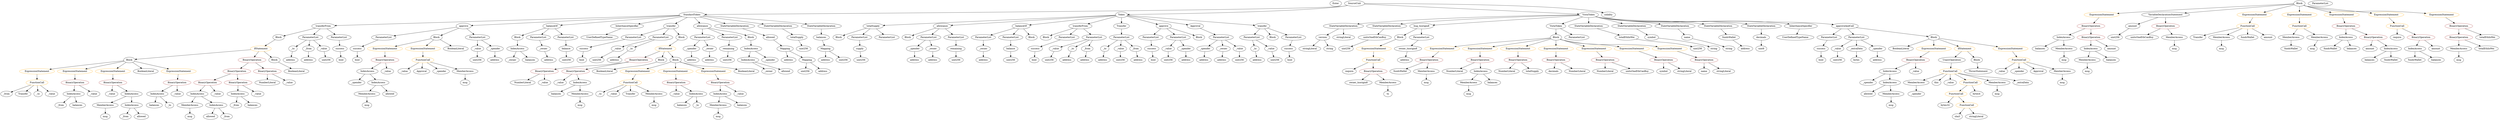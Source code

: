 strict digraph {
	graph [bb="0,0,13299,756"];
	node [label="\N"];
	Enter	[height=0.5,
		pos="7161.6,738",
		width=0.83628];
	IndexAccess_Unnamed_1	[color=black,
		height=0.5,
		label=IndexAccess,
		pos="3948.6,162",
		width=1.6402];
	MemberAccess_Unnamed_1	[color=black,
		height=0.5,
		label=MemberAccess,
		pos="3937.6,90",
		width=1.9174];
	IndexAccess_Unnamed_1 -> MemberAccess_Unnamed_1	[pos="e,3940.3,108.1 3945.9,143.7 3944.7,136.32 3943.3,127.52 3942,119.25"];
	Identifier_balances_1	[color=black,
		height=0.5,
		label=balances,
		pos="4067.6,90",
		width=1.1828];
	IndexAccess_Unnamed_1 -> Identifier_balances_1	[pos="e,4043.7,105.07 3975,145.46 3992.3,135.27 4015.2,121.84 4033.8,110.87"];
	ElementaryTypeName_bool_1	[color=black,
		height=0.5,
		label=bool,
		pos="5557.6,378",
		width=0.76697];
	FunctionDefinition_transferFrom_1	[color=black,
		height=0.5,
		label=transferFrom,
		pos="1762.6,594",
		width=1.6402];
	Block_Unnamed_9	[color=black,
		height=0.5,
		label=Block,
		pos="1520.6,522",
		width=0.90558];
	FunctionDefinition_transferFrom_1 -> Block_Unnamed_9	[pos="e,1549.1,531.25 1720.7,580.89 1675.5,567.82 1604.2,547.17 1560,534.39"];
	ParameterList_Unnamed_16	[color=black,
		height=0.5,
		label=ParameterList,
		pos="1700.6,522",
		width=1.7095];
	FunctionDefinition_transferFrom_1 -> ParameterList_Unnamed_16	[pos="e,1715.2,539.47 1747.9,576.41 1740.4,567.95 1731.2,557.49 1722.8,548.08"];
	ParameterList_Unnamed_17	[color=black,
		height=0.5,
		label=ParameterList,
		pos="1851.6,522",
		width=1.7095];
	FunctionDefinition_transferFrom_1 -> ParameterList_Unnamed_17	[pos="e,1830.8,539.39 1783.2,576.76 1794.7,567.73 1809.2,556.33 1821.9,546.35"];
	VariableDeclaration_decimals	[color=black,
		height=0.5,
		label=decimals,
		pos="9405.6,522",
		width=1.1967];
	ElementaryTypeName_uint8	[color=black,
		height=0.5,
		label=uint8,
		pos="9409.6,450",
		width=0.7947];
	VariableDeclaration_decimals -> ElementaryTypeName_uint8	[pos="e,9408.6,468.1 9406.6,503.7 9407,496.41 9407.5,487.73 9408,479.54"];
	Identifier__from_4	[color=black,
		height=0.5,
		label=_from,
		pos="33.599,162",
		width=0.93331];
	FunctionDefinition_approve_1	[color=black,
		height=0.5,
		label=approve,
		pos="2516.6,594",
		width=1.1412];
	ParameterList_Unnamed_21	[color=black,
		height=0.5,
		label=ParameterList,
		pos="2085.6,522",
		width=1.7095];
	FunctionDefinition_approve_1 -> ParameterList_Unnamed_21	[pos="e,2138.3,531.56 2478.4,586.79 2404.3,574.76 2240.5,548.16 2149.6,533.39"];
	Block_Unnamed_13	[color=black,
		height=0.5,
		label=Block,
		pos="2372.6,522",
		width=0.90558];
	FunctionDefinition_approve_1 -> Block_Unnamed_13	[pos="e,2396.3,534.54 2489.9,580 2466.4,568.58 2432.1,551.91 2406.6,539.55"];
	ParameterList_Unnamed_20	[color=black,
		height=0.5,
		label=ParameterList,
		pos="2588.6,522",
		width=1.7095];
	FunctionDefinition_approve_1 -> ParameterList_Unnamed_20	[pos="e,2571.6,539.55 2532.9,577.12 2541.9,568.36 2553.3,557.29 2563.5,547.45"];
	stringLiteral_Unnamed	[color=black,
		height=0.5,
		label=stringLiteral,
		pos="7063.6,450",
		width=1.5016];
	ParameterList_Unnamed_13	[color=black,
		height=0.5,
		label=ParameterList,
		pos="6580.6,522",
		width=1.7095];
	VariableDeclaration__spender	[color=black,
		height=0.5,
		label=_spender,
		pos="6489.6,450",
		width=1.2521];
	ParameterList_Unnamed_13 -> VariableDeclaration__spender	[pos="e,6509.7,466.43 6559.5,504.76 6547.3,495.38 6531.8,483.44 6518.5,473.2"];
	VariableDeclaration__owner	[color=black,
		height=0.5,
		label=_owner,
		pos="6591.6,450",
		width=1.0719];
	ParameterList_Unnamed_13 -> VariableDeclaration__owner	[pos="e,6588.9,468.1 6583.3,503.7 6584.5,496.32 6585.9,487.52 6587.2,479.25"];
	VariableDeclaration__value_1	[color=black,
		height=0.5,
		label=_value,
		pos="6682.6,450",
		width=0.96103];
	ParameterList_Unnamed_13 -> VariableDeclaration__value_1	[pos="e,6662.4,464.86 6604,504.94 6618.6,494.91 6637.5,481.92 6653.2,471.19"];
	BinaryOperation_Unnamed_21	[color=brown,
		height=0.5,
		label=BinaryOperation,
		pos="13087,594",
		width=1.9867];
	BinaryOperation_Unnamed_22	[color=brown,
		height=0.5,
		label=BinaryOperation,
		pos="13087,522",
		width=1.9867];
	BinaryOperation_Unnamed_21 -> BinaryOperation_Unnamed_22	[pos="e,13087,540.1 13087,575.7 13087,568.41 13087,559.73 13087,551.54"];
	Identifier_totalEthInWei	[color=black,
		height=0.5,
		label=totalEthInWei,
		pos="13238,522",
		width=1.7095];
	BinaryOperation_Unnamed_21 -> Identifier_totalEthInWei	[pos="e,13206,537.73 13120,577.64 13142,567.3 13172,553.57 13196,542.47"];
	ElementaryTypeName_address_1	[color=black,
		height=0.5,
		label=address,
		pos="6775.6,378",
		width=1.0996];
	BooleanLiteral_Unnamed_5	[color=black,
		height=0.5,
		label=BooleanLiteral,
		pos="10145,450",
		width=1.7788];
	Parameter__to_3	[color=black,
		height=0.5,
		label=_to,
		pos="1593.6,450",
		width=0.75];
	ElementaryTypeName_address_13	[color=black,
		height=0.5,
		label=address,
		pos="1585.6,378",
		width=1.0996];
	Parameter__to_3 -> ElementaryTypeName_address_13	[pos="e,1587.6,396.1 1591.6,431.7 1590.8,424.41 1589.8,415.73 1588.9,407.54"];
	ParameterList_Unnamed_25	[color=black,
		height=0.5,
		label=ParameterList,
		pos="12302,738",
		width=1.7095];
	IfStatement_Unnamed_1	[color=orange,
		height=0.5,
		label=IfStatement,
		pos="1422.6,450",
		width=1.4739];
	Block_Unnamed_9 -> IfStatement_Unnamed_1	[pos="e,1444.7,466.76 1501.2,507.17 1487.7,497.54 1469.5,484.47 1453.9,473.37"];
	Identifier_name	[color=black,
		height=0.5,
		label=name,
		pos="9130.6,306",
		width=0.83628];
	UserDefinedTypeName_Unnamed	[color=black,
		height=0.5,
		label=UserDefinedTypeName,
		pos="3245.6,522",
		width=2.7214];
	StateVariableDeclaration_Unnamed_6	[color=black,
		height=0.5,
		label=StateVariableDeclaration,
		pos="7239.6,594",
		width=2.8184];
	VariableDeclaration_version	[color=black,
		height=0.5,
		label=version,
		pos="7129.6,522",
		width=1.0442];
	StateVariableDeclaration_Unnamed_6 -> VariableDeclaration_version	[pos="e,7151.7,537.04 7213.3,576.23 7197.5,566.23 7177.5,553.46 7160.9,542.93"];
	stringLiteral_Unnamed_1	[color=black,
		height=0.5,
		label=stringLiteral,
		pos="7239.6,522",
		width=1.5016];
	StateVariableDeclaration_Unnamed_6 -> stringLiteral_Unnamed_1	[pos="e,7239.6,540.1 7239.6,575.7 7239.6,568.41 7239.6,559.73 7239.6,551.54"];
	ExpressionStatement_Unnamed_19	[color=orange,
		height=0.5,
		label=ExpressionStatement,
		pos="11147,666",
		width=2.458];
	BinaryOperation_Unnamed_27	[color=brown,
		height=0.5,
		label=BinaryOperation,
		pos="11085,594",
		width=1.9867];
	ExpressionStatement_Unnamed_19 -> BinaryOperation_Unnamed_27	[pos="e,11099,611.79 11132,648.05 11124,639.71 11115,629.49 11107,620.25"];
	ExpressionStatement_Unnamed_6	[color=orange,
		height=0.5,
		label=ExpressionStatement,
		pos="223.6,306",
		width=2.458];
	FunctionCall_Unnamed_1	[color=orange,
		height=0.5,
		label=FunctionCall,
		pos="214.6,234",
		width=1.6125];
	ExpressionStatement_Unnamed_6 -> FunctionCall_Unnamed_1	[pos="e,216.8,252.1 221.37,287.7 220.43,280.32 219.3,271.52 218.23,263.25"];
	BinaryOperation_Unnamed_8	[color=brown,
		height=0.5,
		label=BinaryOperation,
		pos="1140.6,234",
		width=1.9867];
	IndexAccess_Unnamed_4	[color=black,
		height=0.5,
		label=IndexAccess,
		pos="1077.6,162",
		width=1.6402];
	BinaryOperation_Unnamed_8 -> IndexAccess_Unnamed_4	[pos="e,1092.7,179.79 1125.3,216.05 1117.8,207.71 1108.6,197.49 1100.3,188.25"];
	Identifier__value_6	[color=black,
		height=0.5,
		label=_value,
		pos="1189.6,162",
		width=0.96103];
	BinaryOperation_Unnamed_8 -> Identifier__value_6	[pos="e,1178.2,179.31 1152.5,216.05 1158.2,207.85 1165.2,197.83 1171.6,188.71"];
	IndexAccess_Unnamed_19	[color=black,
		height=0.5,
		label=IndexAccess,
		pos="10936,522",
		width=1.6402];
	Identifier_balances_11	[color=black,
		height=0.5,
		label=balances,
		pos="10807,450",
		width=1.1828];
	IndexAccess_Unnamed_19 -> Identifier_balances_11	[pos="e,10832,464.74 10908,505.81 10888,495.35 10863,481.38 10842,470.16"];
	MemberAccess_Unnamed_11	[color=black,
		height=0.5,
		label=MemberAccess,
		pos="10937,450",
		width=1.9174];
	IndexAccess_Unnamed_19 -> MemberAccess_Unnamed_11	[pos="e,10936,468.1 10936,503.7 10936,496.41 10936,487.73 10936,479.54"];
	BinaryOperation_Unnamed_10	[color=brown,
		height=0.5,
		label=BinaryOperation,
		pos="960.6,234",
		width=1.9867];
	IndexAccess_Unnamed_6	[color=black,
		height=0.5,
		label=IndexAccess,
		pos="853.6,162",
		width=1.6402];
	BinaryOperation_Unnamed_10 -> IndexAccess_Unnamed_6	[pos="e,877.55,178.67 935.78,216.76 921.26,207.27 902.74,195.15 886.96,184.82"];
	Identifier__value_8	[color=black,
		height=0.5,
		label=_value,
		pos="965.6,162",
		width=0.96103];
	BinaryOperation_Unnamed_10 -> Identifier__value_8	[pos="e,964.38,180.1 961.83,215.7 962.36,208.41 962.98,199.73 963.56,191.54"];
	ElementaryTypeName_address_23	[color=black,
		height=0.5,
		label=address,
		pos="10018,378",
		width=1.0996];
	Parameter_success_3	[color=black,
		height=0.5,
		label=success,
		pos="3258.6,450",
		width=1.1135];
	ElementaryTypeName_bool_3	[color=black,
		height=0.5,
		label=bool,
		pos="3150.6,378",
		width=0.76697];
	Parameter_success_3 -> ElementaryTypeName_bool_3	[pos="e,3169.8,391.44 3236.5,434.67 3220,423.98 3197.3,409.3 3179.4,397.69"];
	Block_Unnamed_3	[color=black,
		height=0.5,
		label=Block,
		pos="5628.6,522",
		width=0.90558];
	ParameterList_Unnamed_2	[color=black,
		height=0.5,
		label=ParameterList,
		pos="5292.6,522",
		width=1.7095];
	Parameter__owner	[color=black,
		height=0.5,
		label=_owner,
		pos="5292.6,450",
		width=1.0719];
	ParameterList_Unnamed_2 -> Parameter__owner	[pos="e,5292.6,468.1 5292.6,503.7 5292.6,496.41 5292.6,487.73 5292.6,479.54"];
	ElementaryTypeName_string_2	[color=black,
		height=0.5,
		label=string,
		pos="7166.6,450",
		width=0.864];
	ElementaryTypeName_uint256_14	[color=black,
		height=0.5,
		label=uint256,
		pos="4363.6,306",
		width=1.0442];
	Identifier__to_1	[color=black,
		height=0.5,
		label=_to,
		pos="3274.6,162",
		width=0.75];
	BinaryOperation_Unnamed_14	[color=brown,
		height=0.5,
		label=BinaryOperation,
		pos="7948.6,378",
		width=1.9867];
	NumberLiteral_Unnamed_2	[color=black,
		height=0.5,
		label=NumberLiteral,
		pos="7807.6,306",
		width=1.765];
	BinaryOperation_Unnamed_14 -> NumberLiteral_Unnamed_2	[pos="e,7837.8,322.01 7917.3,361.46 7896.9,351.31 7869.9,337.95 7847.9,327.01"];
	IndexAccess_Unnamed_15	[color=black,
		height=0.5,
		label=IndexAccess,
		pos="7948.6,306",
		width=1.6402];
	BinaryOperation_Unnamed_14 -> IndexAccess_Unnamed_15	[pos="e,7948.6,324.1 7948.6,359.7 7948.6,352.41 7948.6,343.73 7948.6,335.54"];
	MemberAccess_Unnamed_7	[color=black,
		height=0.5,
		label=MemberAccess,
		pos="7883.6,234",
		width=1.9174];
	Identifier_msg_7	[color=black,
		height=0.5,
		label=msg,
		pos="7883.6,162",
		width=0.75];
	MemberAccess_Unnamed_7 -> Identifier_msg_7	[pos="e,7883.6,180.1 7883.6,215.7 7883.6,208.41 7883.6,199.73 7883.6,191.54"];
	NumberLiteral_Unnamed_1	[color=black,
		height=0.5,
		label=NumberLiteral,
		pos="1454.6,234",
		width=1.765];
	Identifier_msg	[color=black,
		height=0.5,
		label=msg,
		pos="3160.6,90",
		width=0.75];
	ElementaryTypeName_string	[color=black,
		height=0.5,
		label=string,
		pos="9234.6,450",
		width=0.864];
	NumberLiteral_Unnamed	[color=black,
		height=0.5,
		label=NumberLiteral,
		pos="2845.6,234",
		width=1.765];
	Identifier_owner_txorigin8	[color=black,
		height=0.5,
		label=owner_txorigin8,
		pos="7290.6,234",
		width=1.9729];
	Parameter__value_1	[color=black,
		height=0.5,
		label=_value,
		pos="5658.6,450",
		width=0.96103];
	ElementaryTypeName_uint256_3	[color=black,
		height=0.5,
		label=uint256,
		pos="5640.6,378",
		width=1.0442];
	Parameter__value_1 -> ElementaryTypeName_uint256_3	[pos="e,5645,396.1 5654.1,431.7 5652.3,424.32 5650,415.52 5647.9,407.25"];
	ElementaryTypeName_bool_4	[color=black,
		height=0.5,
		label=bool,
		pos="1860.6,378",
		width=0.76697];
	FunctionCall_Unnamed_8	[color=orange,
		height=0.5,
		label=FunctionCall,
		pos="10347,306",
		width=1.6125];
	MemberAccess_Unnamed_19	[color=black,
		height=0.5,
		label=MemberAccess,
		pos="10153,234",
		width=1.9174];
	FunctionCall_Unnamed_8 -> MemberAccess_Unnamed_19	[pos="e,10192,249.12 10310,291.67 10279,280.68 10236,264.99 10202,252.91"];
	Identifier_this	[color=black,
		height=0.5,
		label=this,
		pos="10267,234",
		width=0.75];
	FunctionCall_Unnamed_8 -> Identifier_this	[pos="e,10283,249.02 10328,288.76 10317,279.17 10303,266.91 10291,256.52"];
	Identifier__value_16	[color=black,
		height=0.5,
		label=_value,
		pos="10347,234",
		width=0.96103];
	FunctionCall_Unnamed_8 -> Identifier__value_16	[pos="e,10347,252.1 10347,287.7 10347,280.41 10347,271.73 10347,263.54"];
	FunctionCall_Unnamed_9	[color=orange,
		height=0.5,
		label=FunctionCall,
		pos="10458,234",
		width=1.6125];
	FunctionCall_Unnamed_8 -> FunctionCall_Unnamed_9	[pos="e,10433,250.66 10372,289.29 10387,279.65 10407,267.18 10423,256.62"];
	MemberAccess_Unnamed_20	[color=black,
		height=0.5,
		label=MemberAccess,
		pos="10603,234",
		width=1.9174];
	FunctionCall_Unnamed_8 -> MemberAccess_Unnamed_20	[pos="e,10556,247.73 10389,293.36 10432,281.7 10498,263.67 10545,250.74"];
	Identifier__extraData	[color=black,
		height=0.5,
		label=_extraData,
		pos="10741,234",
		width=1.4046];
	FunctionCall_Unnamed_8 -> Identifier__extraData	[pos="e,10703,246.53 10389,293.38 10397,291.42 10406,289.53 10414,288 10531,265.24 10563,276.38 10681,252 10684,251.22 10688,250.32 10692,\
249.36"];
	Parameter_success_5	[color=black,
		height=0.5,
		label=success,
		pos="1958.6,450",
		width=1.1135];
	ParameterList_Unnamed_21 -> Parameter_success_5	[pos="e,1983,464.44 2057.7,505.64 2038.6,495.1 2013.1,481.06 1992.8,469.85"];
	FunctionDefinition_balanceOf_1	[color=black,
		height=0.5,
		label=balanceOf,
		pos="2996.6,594",
		width=1.3491];
	Block_Unnamed_12	[color=black,
		height=0.5,
		label=Block,
		pos="2814.6,522",
		width=0.90558];
	FunctionDefinition_balanceOf_1 -> Block_Unnamed_12	[pos="e,2840.1,533.74 2962.9,580.68 2934.2,570.13 2892.1,554.42 2855.6,540 2853.9,539.32 2852.1,538.62 2850.3,537.9"];
	ParameterList_Unnamed_18	[color=black,
		height=0.5,
		label=ParameterList,
		pos="2926.6,522",
		width=1.7095];
	FunctionDefinition_balanceOf_1 -> ParameterList_Unnamed_18	[pos="e,2943.2,539.63 2980.4,576.76 2971.7,568.14 2961,557.36 2951.3,547.73"];
	ParameterList_Unnamed_19	[color=black,
		height=0.5,
		label=ParameterList,
		pos="3067.6,522",
		width=1.7095];
	FunctionDefinition_balanceOf_1 -> ParameterList_Unnamed_19	[pos="e,3050.7,539.63 3013.1,576.76 3021.9,568.06 3033,557.15 3042.8,547.43"];
	ParameterList_Unnamed_4	[color=black,
		height=0.5,
		label=ParameterList,
		pos="6739.6,522",
		width=1.7095];
	Parameter__to	[color=black,
		height=0.5,
		label=_to,
		pos="6769.6,450",
		width=0.75];
	ParameterList_Unnamed_4 -> Parameter__to	[pos="e,6762.5,467.62 6747,503.7 6750.3,495.95 6754.3,486.64 6758,478.02"];
	Parameter__value	[color=black,
		height=0.5,
		label=_value,
		pos="6855.6,450",
		width=0.96103];
	ParameterList_Unnamed_4 -> Parameter__value	[pos="e,6833.6,464.3 6765.6,505.29 6782.9,494.88 6805.6,481.17 6823.9,470.12"];
	ParameterList_Unnamed_7	[color=black,
		height=0.5,
		label=ParameterList,
		pos="5740.6,522",
		width=1.7095];
	Parameter_success_1	[color=black,
		height=0.5,
		label=success,
		pos="5563.6,450",
		width=1.1135];
	ParameterList_Unnamed_7 -> Parameter_success_1	[pos="e,5593.1,462.65 5705.2,507 5675.9,495.42 5634.3,478.96 5603.8,466.89"];
	ExpressionStatement_Unnamed_7	[color=orange,
		height=0.5,
		label=ExpressionStatement,
		pos="2105.6,450",
		width=2.458];
	Block_Unnamed_13 -> ExpressionStatement_Unnamed_7	[pos="e,2158.3,464.81 2343.5,513.38 2302,502.49 2224.6,482.2 2169.3,467.71"];
	ExpressionStatement_Unnamed_8	[color=orange,
		height=0.5,
		label=ExpressionStatement,
		pos="2300.6,450",
		width=2.458];
	Block_Unnamed_13 -> ExpressionStatement_Unnamed_8	[pos="e,2318.2,468.13 2357,505.81 2348.1,497.14 2336.7,486.05 2326.4,476.12"];
	BooleanLiteral_Unnamed_4	[color=black,
		height=0.5,
		label=BooleanLiteral,
		pos="2471.6,450",
		width=1.7788];
	Block_Unnamed_13 -> BooleanLiteral_Unnamed_4	[pos="e,2448.6,467.26 2392.2,507.17 2405.6,497.67 2423.8,484.83 2439.3,473.83"];
	ElementaryTypeName_address_3	[color=black,
		height=0.5,
		label=address,
		pos="5735.6,378",
		width=1.0996];
	ExpressionStatement_Unnamed_15	[color=orange,
		height=0.5,
		label=ExpressionStatement,
		pos="7753.6,450",
		width=2.458];
	BinaryOperation_Unnamed_20	[color=brown,
		height=0.5,
		label=BinaryOperation,
		pos="7680.6,378",
		width=1.9867];
	ExpressionStatement_Unnamed_15 -> BinaryOperation_Unnamed_20	[pos="e,7698.1,395.79 7735.9,432.05 7727.1,423.54 7716.1,413.07 7706.3,403.68"];
	VariableDeclaration_allowed	[color=black,
		height=0.5,
		label=allowed,
		pos="4170.6,522",
		width=1.0858];
	Mapping_Unnamed_1	[color=black,
		height=0.5,
		label=Mapping,
		pos="4237.6,450",
		width=1.2105];
	VariableDeclaration_allowed -> Mapping_Unnamed_1	[pos="e,4222.5,466.82 4185.8,505.12 4194.3,496.26 4205,485.04 4214.5,475.12"];
	Identifier__value	[color=black,
		height=0.5,
		label=_value,
		pos="3048.6,234",
		width=0.96103];
	Parameter_success	[color=black,
		height=0.5,
		label=success,
		pos="6951.6,450",
		width=1.1135];
	ElementaryTypeName_bool	[color=black,
		height=0.5,
		label=bool,
		pos="6953.6,378",
		width=0.76697];
	Parameter_success -> ElementaryTypeName_bool	[pos="e,6953.1,396.1 6952.1,431.7 6952.3,424.41 6952.5,415.73 6952.8,407.54"];
	FunctionCall_Unnamed_10	[color=orange,
		height=0.5,
		label=FunctionCall,
		pos="10380,162",
		width=1.6125];
	ElementaryTypeName_bytes32	[color=black,
		height=0.5,
		label=bytes32,
		pos="10322,90",
		width=1.0996];
	FunctionCall_Unnamed_10 -> ElementaryTypeName_bytes32	[pos="e,10335,107.31 10366,144.05 10359,135.68 10350,125.4 10342,116.13"];
	FunctionCall_Unnamed_11	[color=orange,
		height=0.5,
		label=FunctionCall,
		pos="10438,90",
		width=1.6125];
	FunctionCall_Unnamed_10 -> FunctionCall_Unnamed_11	[pos="e,10424,107.79 10394,144.05 10400,135.8 10409,125.7 10416,116.54"];
	BinaryOperation_Unnamed_13	[color=brown,
		height=0.5,
		label=BinaryOperation,
		pos="2105.6,378",
		width=1.9867];
	ExpressionStatement_Unnamed_7 -> BinaryOperation_Unnamed_13	[pos="e,2105.6,396.1 2105.6,431.7 2105.6,424.41 2105.6,415.73 2105.6,407.54"];
	UnaryOperation_Unnamed	[color=black,
		height=0.5,
		label=UnaryOperation,
		pos="10356,378",
		width=1.9452];
	UnaryOperation_Unnamed -> FunctionCall_Unnamed_8	[pos="e,10349,324.1 10353,359.7 10352,352.32 10351,343.52 10350,335.25"];
	ElementaryTypeName_uint256_2	[color=black,
		height=0.5,
		label=uint256,
		pos="6870.6,378",
		width=1.0442];
	StateVariableDeclaration_Unnamed_7	[color=black,
		height=0.5,
		label=StateVariableDeclaration,
		pos="7462.6,594",
		width=2.8184];
	VariableDeclaration_unitsOneEthCanBuy	[color=black,
		height=0.5,
		label=unitsOneEthCanBuy,
		pos="7397.6,522",
		width=2.3887];
	StateVariableDeclaration_Unnamed_7 -> VariableDeclaration_unitsOneEthCanBuy	[pos="e,7413.2,539.79 7446.9,576.05 7439,567.63 7429.4,557.28 7420.8,547.97"];
	VariableDeclarationStatement_Unnamed	[color=black,
		height=0.5,
		label=VariableDeclarationStatement,
		pos="11481,666",
		width=3.3174];
	VariableDeclaration_amount	[color=black,
		height=0.5,
		label=amount,
		pos="11260,594",
		width=1.0581];
	VariableDeclarationStatement_Unnamed -> VariableDeclaration_amount	[pos="e,11291,604.8 11431,649.2 11392,636.85 11338,619.88 11301,608.23"];
	BinaryOperation_Unnamed_23	[color=brown,
		height=0.5,
		label=BinaryOperation,
		pos="11481,594",
		width=1.9867];
	VariableDeclarationStatement_Unnamed -> BinaryOperation_Unnamed_23	[pos="e,11481,612.1 11481,647.7 11481,640.41 11481,631.73 11481,623.54"];
	Identifier_fundsWallet_1	[color=black,
		height=0.5,
		label=fundsWallet,
		pos="12845,378",
		width=1.5293];
	FunctionDefinition_bug_txorigin8	[color=black,
		height=0.5,
		label=bug_txorigin8,
		pos="7646.6,594",
		width=1.7234];
	Block_Unnamed_17	[color=black,
		height=0.5,
		label=Block,
		pos="7534.6,522",
		width=0.90558];
	FunctionDefinition_bug_txorigin8 -> Block_Unnamed_17	[pos="e,7555.4,536.01 7621.2,577.12 7604.4,566.63 7582.4,552.85 7564.7,541.82"];
	ParameterList_Unnamed_26	[color=black,
		height=0.5,
		label=ParameterList,
		pos="7646.6,522",
		width=1.7095];
	FunctionDefinition_bug_txorigin8 -> ParameterList_Unnamed_26	[pos="e,7646.6,540.1 7646.6,575.7 7646.6,568.41 7646.6,559.73 7646.6,551.54"];
	ExpressionStatement_Unnamed_9	[color=orange,
		height=0.5,
		label=ExpressionStatement,
		pos="7948.6,450",
		width=2.458];
	ExpressionStatement_Unnamed_9 -> BinaryOperation_Unnamed_14	[pos="e,7948.6,396.1 7948.6,431.7 7948.6,424.41 7948.6,415.73 7948.6,407.54"];
	ParameterList_Unnamed_3	[color=black,
		height=0.5,
		label=ParameterList,
		pos="5433.6,522",
		width=1.7095];
	Parameter_balance	[color=black,
		height=0.5,
		label=balance,
		pos="5433.6,450",
		width=1.0719];
	ParameterList_Unnamed_3 -> Parameter_balance	[pos="e,5433.6,468.1 5433.6,503.7 5433.6,496.41 5433.6,487.73 5433.6,479.54"];
	FunctionCall_Unnamed_2	[color=orange,
		height=0.5,
		label=FunctionCall,
		pos="2300.6,378",
		width=1.6125];
	Identifier__value_13	[color=black,
		height=0.5,
		label=_value,
		pos="2200.6,306",
		width=0.96103];
	FunctionCall_Unnamed_2 -> Identifier__value_13	[pos="e,2220.5,320.93 2277.9,361.12 2263.6,351.09 2245,338.06 2229.6,327.29"];
	Identifier_Approval	[color=black,
		height=0.5,
		label=Approval,
		pos="2298.6,306",
		width=1.266];
	FunctionCall_Unnamed_2 -> Identifier_Approval	[pos="e,2299.1,324.1 2300.1,359.7 2299.9,352.41 2299.6,343.73 2299.4,335.54"];
	Identifier__spender_1	[color=black,
		height=0.5,
		label=_spender,
		pos="2407.6,306",
		width=1.2521];
	FunctionCall_Unnamed_2 -> Identifier__spender_1	[pos="e,2384.8,321.94 2324.6,361.29 2339.7,351.45 2359.2,338.65 2375.6,327.96"];
	MemberAccess_Unnamed_6	[color=black,
		height=0.5,
		label=MemberAccess,
		pos="2539.6,306",
		width=1.9174];
	FunctionCall_Unnamed_2 -> MemberAccess_Unnamed_6	[pos="e,2495,320.06 2341.7,364.97 2381,353.46 2440.5,336.02 2484,323.28"];
	MemberAccess_Unnamed_3	[color=black,
		height=0.5,
		label=MemberAccess,
		pos="1043.6,90",
		width=1.9174];
	IndexAccess_Unnamed_4 -> MemberAccess_Unnamed_3	[pos="e,1051.9,108.1 1069.2,143.7 1065.5,136.07 1061,126.92 1056.9,118.4"];
	IndexAccess_Unnamed_5	[color=black,
		height=0.5,
		label=IndexAccess,
		pos="1189.6,90",
		width=1.6402];
	IndexAccess_Unnamed_4 -> IndexAccess_Unnamed_5	[pos="e,1164.5,106.66 1102.7,145.29 1118.2,135.65 1138.1,123.18 1155,112.62"];
	Identifier_Transfer_1	[color=black,
		height=0.5,
		label=Transfer,
		pos="127.6,162",
		width=1.1689];
	Block_Unnamed_10	[color=black,
		height=0.5,
		label=Block,
		pos="704.6,378",
		width=0.90558];
	Block_Unnamed_10 -> ExpressionStatement_Unnamed_6	[pos="e,290.05,318.21 672.95,372.83 607.97,364.2 454.83,343.57 326.6,324 318.38,322.75 309.79,321.39 301.24,320.02"];
	ExpressionStatement_Unnamed_4	[color=orange,
		height=0.5,
		label=ExpressionStatement,
		pos="423.6,306",
		width=2.458];
	Block_Unnamed_10 -> ExpressionStatement_Unnamed_4	[pos="e,478.02,320.56 675.32,369.71 631.55,358.8 547.89,337.96 489.07,323.31"];
	ExpressionStatement_Unnamed_5	[color=orange,
		height=0.5,
		label=ExpressionStatement,
		pos="618.6,306",
		width=2.458];
	Block_Unnamed_10 -> ExpressionStatement_Unnamed_5	[pos="e,639.42,323.95 686.78,362.5 675.59,353.39 660.88,341.41 647.99,330.92"];
	BooleanLiteral_Unnamed_2	[color=black,
		height=0.5,
		label=BooleanLiteral,
		pos="789.6,306",
		width=1.7788];
	Block_Unnamed_10 -> BooleanLiteral_Unnamed_2	[pos="e,769.63,323.45 722.21,362.5 733.43,353.26 748.23,341.07 761.09,330.47"];
	ExpressionStatement_Unnamed_3	[color=orange,
		height=0.5,
		label=ExpressionStatement,
		pos="960.6,306",
		width=2.458];
	Block_Unnamed_10 -> ExpressionStatement_Unnamed_3	[pos="e,909.33,321.02 733.47,369.11 773.27,358.22 846.01,338.33 898.46,323.99"];
	Identifier__spender	[color=black,
		height=0.5,
		label=_spender,
		pos="1935.6,234",
		width=1.2521];
	ElementaryTypeName_bytes	[color=black,
		height=0.5,
		label=bytes,
		pos="9903.6,378",
		width=0.85014];
	VariableDeclaration_symbol	[color=black,
		height=0.5,
		label=symbol,
		pos="8933.6,522",
		width=1.0581];
	ElementaryTypeName_string_1	[color=black,
		height=0.5,
		label=string,
		pos="9154.6,450",
		width=0.864];
	VariableDeclaration_symbol -> ElementaryTypeName_string_1	[pos="e,9130.7,461.71 8966.7,512.56 9003.2,502.95 9063.7,486.19 9114.6,468 9116.4,467.35 9118.2,466.67 9120.1,465.96"];
	ExpressionStatement_Unnamed_23	[color=orange,
		height=0.5,
		label=ExpressionStatement,
		pos="10316,450",
		width=2.458];
	BinaryOperation_Unnamed_30	[color=brown,
		height=0.5,
		label=BinaryOperation,
		pos="10171,378",
		width=1.9867];
	ExpressionStatement_Unnamed_23 -> BinaryOperation_Unnamed_30	[pos="e,10203,394.5 10282,432.94 10262,422.97 10235,410.08 10213,399.39"];
	Identifier_msg_12	[color=black,
		height=0.5,
		label=msg,
		pos="11078,306",
		width=0.75];
	MemberAccess_Unnamed_14	[color=black,
		height=0.5,
		label=MemberAccess,
		pos="12163,522",
		width=1.9174];
	Identifier_fundsWallet_5	[color=black,
		height=0.5,
		label=fundsWallet,
		pos="12163,450",
		width=1.5293];
	MemberAccess_Unnamed_14 -> Identifier_fundsWallet_5	[pos="e,12163,468.1 12163,503.7 12163,496.41 12163,487.73 12163,479.54"];
	Identifier_allowed	[color=black,
		height=0.5,
		label=allowed,
		pos="1158.6,18",
		width=1.0858];
	FunctionDefinition_VistaToken	[color=black,
		height=0.5,
		label=VistaToken,
		pos="8345.6,594",
		width=1.4877];
	Block_Unnamed_15	[color=black,
		height=0.5,
		label=Block,
		pos="8338.6,522",
		width=0.90558];
	FunctionDefinition_VistaToken -> Block_Unnamed_15	[pos="e,8340.3,540.1 8343.9,575.7 8343.1,568.41 8342.3,559.73 8341.5,551.54"];
	ParameterList_Unnamed_24	[color=black,
		height=0.5,
		label=ParameterList,
		pos="8450.6,522",
		width=1.7095];
	FunctionDefinition_VistaToken -> ParameterList_Unnamed_24	[pos="e,8426.6,538.98 8368.9,577.46 8383.1,567.99 8401.5,555.73 8417.2,545.24"];
	ParameterList_Unnamed_22	[color=black,
		height=0.5,
		label=ParameterList,
		pos="3803.6,522",
		width=1.7095];
	Parameter__spender_3	[color=black,
		height=0.5,
		label=_spender,
		pos="3739.6,450",
		width=1.2521];
	ParameterList_Unnamed_22 -> Parameter__spender_3	[pos="e,3754.2,466.99 3788.4,504.41 3780.5,495.74 3770.7,484.97 3761.9,475.38"];
	Parameter__owner_3	[color=black,
		height=0.5,
		label=_owner,
		pos="3841.6,450",
		width=1.0719];
	ParameterList_Unnamed_22 -> Parameter__owner_3	[pos="e,3832.5,467.79 3812.8,504.05 3817.1,496.14 3822.3,486.54 3827.1,477.69"];
	Identifier__from	[color=black,
		height=0.5,
		label=_from,
		pos="1300.6,90",
		width=0.93331];
	ElementaryTypeName_uint256_1	[color=black,
		height=0.5,
		label=uint256,
		pos="5433.6,378",
		width=1.0442];
	Parameter_balance -> ElementaryTypeName_uint256_1	[pos="e,5433.6,396.1 5433.6,431.7 5433.6,424.41 5433.6,415.73 5433.6,407.54"];
	Identifier_balances_2	[color=black,
		height=0.5,
		label=balances,
		pos="3729.6,90",
		width=1.1828];
	ElementaryTypeName_bytes4	[color=black,
		height=0.5,
		label=bytes4,
		pos="10491,162",
		width=0.97489];
	Identifier_Transfer_2	[color=black,
		height=0.5,
		label=Transfer,
		pos="11656,522",
		width=1.1689];
	Parameter_success_4	[color=black,
		height=0.5,
		label=success,
		pos="1860.6,450",
		width=1.1135];
	Parameter_success_4 -> ElementaryTypeName_bool_4	[pos="e,1860.6,396.1 1860.6,431.7 1860.6,424.41 1860.6,415.73 1860.6,407.54"];
	Block_Unnamed	[color=black,
		height=0.5,
		label=Block,
		pos="4533.6,522",
		width=0.90558];
	Identifier_fundsWallet_2	[color=black,
		height=0.5,
		label=fundsWallet,
		pos="12381,450",
		width=1.5293];
	ElementaryTypeName_uint256_18	[color=black,
		height=0.5,
		label=uint256,
		pos="11212,522",
		width=1.0442];
	VariableDeclaration_amount -> ElementaryTypeName_uint256_18	[pos="e,11223,539.47 11248,576.41 11243,568.22 11236,558.14 11229,548.95"];
	ElementaryTypeName_uint256_8	[color=black,
		height=0.5,
		label=uint256,
		pos="3233.6,378",
		width=1.0442];
	Parameter__value_3	[color=black,
		height=0.5,
		label=_value,
		pos="3363.6,450",
		width=0.96103];
	Parameter__value_3 -> ElementaryTypeName_uint256_8	[pos="e,3257.8,392.06 3340.1,436.32 3319.9,425.46 3290.6,409.67 3267.8,397.41"];
	IndexAccess_Unnamed_14	[color=black,
		height=0.5,
		label=IndexAccess,
		pos="4059.6,378",
		width=1.6402];
	Identifier__owner_1	[color=black,
		height=0.5,
		label=_owner,
		pos="4149.6,306",
		width=1.0719];
	IndexAccess_Unnamed_14 -> Identifier__owner_1	[pos="e,4130.4,321.95 4080.5,360.76 4092.7,351.25 4108.3,339.1 4121.6,328.77"];
	Identifier_allowed_3	[color=black,
		height=0.5,
		label=allowed,
		pos="4245.6,306",
		width=1.0858];
	IndexAccess_Unnamed_14 -> Identifier_allowed_3	[pos="e,4216.1,318.1 4095.9,363.34 4127.4,351.47 4173,334.31 4205.6,322.05"];
	ElementaryTypeName_address_21	[color=black,
		height=0.5,
		label=address,
		pos="9323.6,450",
		width=1.0996];
	Identifier_symbol	[color=black,
		height=0.5,
		label=symbol,
		pos="8918.6,306",
		width=1.0581];
	Identifier_balances_9	[color=black,
		height=0.5,
		label=balances,
		pos="12497,450",
		width=1.1828];
	StateVariableDeclaration_Unnamed_8	[color=black,
		height=0.5,
		label=StateVariableDeclaration,
		pos="8518.6,594",
		width=2.8184];
	VariableDeclaration_totalEthInWei	[color=black,
		height=0.5,
		label=totalEthInWei,
		pos="8625.6,522",
		width=1.7095];
	StateVariableDeclaration_Unnamed_8 -> VariableDeclaration_totalEthInWei	[pos="e,8601.3,538.91 8544.2,576.23 8558.6,566.85 8576.6,555.05 8592.1,544.95"];
	BinaryOperation_Unnamed_4	[color=brown,
		height=0.5,
		label=BinaryOperation,
		pos="3700.6,234",
		width=1.9867];
	Identifier__value_3	[color=black,
		height=0.5,
		label=_value,
		pos="3700.6,162",
		width=0.96103];
	BinaryOperation_Unnamed_4 -> Identifier__value_3	[pos="e,3700.6,180.1 3700.6,215.7 3700.6,208.41 3700.6,199.73 3700.6,191.54"];
	IndexAccess_Unnamed_2	[color=black,
		height=0.5,
		label=IndexAccess,
		pos="3812.6,162",
		width=1.6402];
	BinaryOperation_Unnamed_4 -> IndexAccess_Unnamed_2	[pos="e,3787.5,178.67 3726.6,216.76 3741.9,207.18 3761.5,194.92 3778.1,184.53"];
	IfStatement_Unnamed_1 -> Block_Unnamed_10	[pos="e,736.71,382.13 1372.1,444.08 1237.9,430.99 874,395.52 748.13,383.24"];
	BinaryOperation_Unnamed_5	[color=brown,
		height=0.5,
		label=BinaryOperation,
		pos="1373.6,378",
		width=1.9867];
	IfStatement_Unnamed_1 -> BinaryOperation_Unnamed_5	[pos="e,1385.4,395.79 1410.7,432.05 1405.1,423.97 1398.2,414.12 1391.9,405.11"];
	Block_Unnamed_11	[color=black,
		height=0.5,
		label=Block,
		pos="1495.6,378",
		width=0.90558];
	IfStatement_Unnamed_1 -> Block_Unnamed_11	[pos="e,1479.8,394.19 1439.5,432.76 1449.1,423.59 1461.2,411.96 1471.7,401.88"];
	FunctionDefinition_totalSupply	[color=black,
		height=0.5,
		label=totalSupply,
		pos="4716.6,594",
		width=1.4739];
	FunctionDefinition_totalSupply -> Block_Unnamed	[pos="e,4559.1,533.75 4681.2,580.17 4652.4,569.65 4610.7,554.22 4574.6,540 4572.9,539.32 4571.1,538.62 4569.3,537.9"];
	ParameterList_Unnamed_1	[color=black,
		height=0.5,
		label=ParameterList,
		pos="4645.6,522",
		width=1.7095];
	FunctionDefinition_totalSupply -> ParameterList_Unnamed_1	[pos="e,4662.5,539.63 4700.1,576.76 4691.3,568.06 4680.2,557.15 4670.4,547.43"];
	ParameterList_Unnamed	[color=black,
		height=0.5,
		label=ParameterList,
		pos="4786.6,522",
		width=1.7095];
	FunctionDefinition_totalSupply -> ParameterList_Unnamed	[pos="e,4770.1,539.47 4733.2,576.41 4741.8,567.78 4752.5,557.06 4762.1,547.5"];
	ElementaryTypeName_address_10	[color=black,
		height=0.5,
		label=address,
		pos="6488.6,378",
		width=1.0996];
	VariableDeclaration__spender -> ElementaryTypeName_address_10	[pos="e,6488.8,396.1 6489.4,431.7 6489.2,424.41 6489.1,415.73 6489,407.54"];
	IndexAccess_Unnamed_13	[color=black,
		height=0.5,
		label=IndexAccess,
		pos="4067.6,450",
		width=1.6402];
	IndexAccess_Unnamed_13 -> IndexAccess_Unnamed_14	[pos="e,4061.6,396.1 4065.6,431.7 4064.8,424.41 4063.8,415.73 4062.9,407.54"];
	Identifier__spender_2	[color=black,
		height=0.5,
		label=_spender,
		pos="4181.6,378",
		width=1.2521];
	IndexAccess_Unnamed_13 -> Identifier__spender_2	[pos="e,4157.9,393.54 4092.9,433.46 4109.3,423.41 4130.8,410.2 4148.5,399.31"];
	Identifier_msg_13	[color=black,
		height=0.5,
		label=msg,
		pos="11785,450",
		width=0.75];
	VariableDeclaration_fundsWallet	[color=black,
		height=0.5,
		label=fundsWallet,
		pos="9265.6,522",
		width=1.5293];
	VariableDeclaration_fundsWallet -> ElementaryTypeName_address_21	[pos="e,9310.4,466.99 9279.3,504.41 9286.5,495.83 9295.3,485.19 9303.2,475.67"];
	BinaryOperation_Unnamed_25	[color=brown,
		height=0.5,
		label=BinaryOperation,
		pos="12465,594",
		width=1.9867];
	IndexAccess_Unnamed_17	[color=black,
		height=0.5,
		label=IndexAccess,
		pos="12465,522",
		width=1.6402];
	BinaryOperation_Unnamed_25 -> IndexAccess_Unnamed_17	[pos="e,12465,540.1 12465,575.7 12465,568.41 12465,559.73 12465,551.54"];
	BinaryOperation_Unnamed_26	[color=brown,
		height=0.5,
		label=BinaryOperation,
		pos="12614,522",
		width=1.9867];
	BinaryOperation_Unnamed_25 -> BinaryOperation_Unnamed_26	[pos="e,12581,538.45 12497,577.64 12519,567.55 12547,554.25 12570,543.29"];
	Identifier_unitsOneEthCanBuy_1	[color=black,
		height=0.5,
		label=unitsOneEthCanBuy,
		pos="11354,522",
		width=2.3887];
	ElementaryTypeName_uint256_5	[color=black,
		height=0.5,
		label=uint256,
		pos="5151.6,378",
		width=1.0442];
	Parameter__value_2	[color=black,
		height=0.5,
		label=_value,
		pos="6283.6,450",
		width=0.96103];
	ElementaryTypeName_uint256_4	[color=black,
		height=0.5,
		label=uint256,
		pos="6287.6,378",
		width=1.0442];
	Parameter__value_2 -> ElementaryTypeName_uint256_4	[pos="e,6286.6,396.1 6284.6,431.7 6285,424.41 6285.5,415.73 6286,407.54"];
	IndexAccess_Unnamed_7	[color=black,
		height=0.5,
		label=IndexAccess,
		pos="406.6,162",
		width=1.6402];
	Identifier__from_2	[color=black,
		height=0.5,
		label=_from,
		pos="329.6,90",
		width=0.93331];
	IndexAccess_Unnamed_7 -> Identifier__from_2	[pos="e,346.14,106.04 388.35,144.41 378.24,135.22 365.54,123.67 354.52,113.66"];
	Identifier_balances_5	[color=black,
		height=0.5,
		label=balances,
		pos="423.6,90",
		width=1.1828];
	IndexAccess_Unnamed_7 -> Identifier_balances_5	[pos="e,419.45,108.1 410.8,143.7 412.59,136.32 414.73,127.52 416.74,119.25"];
	Identifier__to	[color=black,
		height=0.5,
		label=_to,
		pos="3817.6,90",
		width=0.75];
	Identifier__from_3	[color=black,
		height=0.5,
		label=_from,
		pos="685.6,18",
		width=0.93331];
	NumberLiteral_Unnamed_5	[color=black,
		height=0.5,
		label=NumberLiteral,
		pos="8608.6,306",
		width=1.765];
	ElementaryTypeName_address_17	[color=black,
		height=0.5,
		label=address,
		pos="3752.6,378",
		width=1.0996];
	Parameter__spender_3 -> ElementaryTypeName_address_17	[pos="e,3749.4,396.1 3742.8,431.7 3744.2,424.32 3745.8,415.52 3747.4,407.25"];
	BinaryOperation_Unnamed	[color=brown,
		height=0.5,
		label=BinaryOperation,
		pos="3457.6,378",
		width=1.9867];
	BinaryOperation_Unnamed_2	[color=brown,
		height=0.5,
		label=BinaryOperation,
		pos="2961.6,306",
		width=1.9867];
	BinaryOperation_Unnamed -> BinaryOperation_Unnamed_2	[pos="e,3018.6,317.25 3405.7,365.21 3396.3,363.31 3386.7,361.48 3377.6,360 3238.1,337.28 3201.6,343.85 3061.6,324 3051.4,322.55 3040.5,\
320.87 3030,319.14"];
	BinaryOperation_Unnamed_1	[color=brown,
		height=0.5,
		label=BinaryOperation,
		pos="3142.6,306",
		width=1.9867];
	BinaryOperation_Unnamed -> BinaryOperation_Unnamed_1	[pos="e,3195.1,318.67 3405.2,365.36 3350.5,353.2 3264.6,334.11 3206.1,321.1"];
	IfStatement_Unnamed_2	[color=orange,
		height=0.5,
		label=IfStatement,
		pos="10476,450",
		width=1.4739];
	IfStatement_Unnamed_2 -> UnaryOperation_Unnamed	[pos="e,10383,394.97 10450,433.98 10433,424.29 10411,411.52 10393,400.73"];
	Block_Unnamed_19	[color=black,
		height=0.5,
		label=Block,
		pos="10489,378",
		width=0.90558];
	IfStatement_Unnamed_2 -> Block_Unnamed_19	[pos="e,10485,396.1 10479,431.7 10480,424.32 10482,415.52 10483,407.25"];
	Parameter_supply	[color=black,
		height=0.5,
		label=supply,
		pos="4673.6,450",
		width=0.98875];
	ElementaryTypeName_uint256	[color=black,
		height=0.5,
		label=uint256,
		pos="4674.6,378",
		width=1.0442];
	Parameter_supply -> ElementaryTypeName_uint256	[pos="e,4674.4,396.1 4673.8,431.7 4674,424.41 4674.1,415.73 4674.2,407.54"];
	Identifier__spender_5	[color=black,
		height=0.5,
		label=_spender,
		pos="10153,162",
		width=1.2521];
	MemberAccess_Unnamed_19 -> Identifier__spender_5	[pos="e,10153,180.1 10153,215.7 10153,208.41 10153,199.73 10153,191.54"];
	StateVariableDeclaration_Unnamed_5	[color=black,
		height=0.5,
		label=StateVariableDeclaration,
		pos="8739.6,594",
		width=2.8184];
	StateVariableDeclaration_Unnamed_5 -> VariableDeclaration_symbol	[pos="e,8904.1,533.66 8783.1,577.29 8816.1,565.39 8861.1,549.17 8893.2,537.56"];
	ExpressionStatement_Unnamed_20	[color=orange,
		height=0.5,
		label=ExpressionStatement,
		pos="11975,666",
		width=2.458];
	FunctionCall_Unnamed_4	[color=orange,
		height=0.5,
		label=FunctionCall,
		pos="11927,594",
		width=1.6125];
	ExpressionStatement_Unnamed_20 -> FunctionCall_Unnamed_4	[pos="e,11938,612.1 11963,647.7 11957,639.81 11951,630.3 11945,621.55"];
	ExpressionStatement_Unnamed_21	[color=orange,
		height=0.5,
		label=ExpressionStatement,
		pos="12190,666",
		width=2.458];
	FunctionCall_Unnamed_5	[color=orange,
		height=0.5,
		label=FunctionCall,
		pos="12190,594",
		width=1.6125];
	ExpressionStatement_Unnamed_21 -> FunctionCall_Unnamed_5	[pos="e,12190,612.1 12190,647.7 12190,640.41 12190,631.73 12190,623.54"];
	Parameter__to_1	[color=black,
		height=0.5,
		label=_to,
		pos="5744.6,450",
		width=0.75];
	Parameter__to_1 -> ElementaryTypeName_address_3	[pos="e,5737.8,396.1 5742.4,431.7 5741.4,424.32 5740.3,415.52 5739.2,407.25"];
	Identifier_fundsWallet	[color=black,
		height=0.5,
		label=fundsWallet,
		pos="7514.6,306",
		width=1.5293];
	BinaryOperation_Unnamed_20 -> Identifier_fundsWallet	[pos="e,7547.3,320.8 7645,361.98 7619.4,351.2 7584.8,336.62 7557.7,325.18"];
	MemberAccess_Unnamed_8	[color=black,
		height=0.5,
		label=MemberAccess,
		pos="7656.6,306",
		width=1.9174];
	BinaryOperation_Unnamed_20 -> MemberAccess_Unnamed_8	[pos="e,7662.5,324.1 7674.7,359.7 7672.1,352.24 7669.1,343.32 7666.2,334.97"];
	MemberAccess_Unnamed_9	[color=black,
		height=0.5,
		label=MemberAccess,
		pos="13087,450",
		width=1.9174];
	Identifier_msg_9	[color=black,
		height=0.5,
		label=msg,
		pos="13087,378",
		width=0.75];
	MemberAccess_Unnamed_9 -> Identifier_msg_9	[pos="e,13087,396.1 13087,431.7 13087,424.41 13087,415.73 13087,407.54"];
	ExpressionStatement_Unnamed_24	[color=orange,
		height=0.5,
		label=ExpressionStatement,
		pos="10651,450",
		width=2.458];
	FunctionCall_Unnamed_7	[color=orange,
		height=0.5,
		label=FunctionCall,
		pos="10718,378",
		width=1.6125];
	ExpressionStatement_Unnamed_24 -> FunctionCall_Unnamed_7	[pos="e,10702,395.79 10667,432.05 10675,423.63 10685,413.28 10694,403.97"];
	Identifier__value_4	[color=black,
		height=0.5,
		label=_value,
		pos="3354.6,162",
		width=0.96103];
	Identifier__spender_3	[color=black,
		height=0.5,
		label=_spender,
		pos="9884.6,234",
		width=1.2521];
	Parameter__value_5	[color=black,
		height=0.5,
		label=_value,
		pos="2588.6,450",
		width=0.96103];
	ParameterList_Unnamed_20 -> Parameter__value_5	[pos="e,2588.6,468.1 2588.6,503.7 2588.6,496.41 2588.6,487.73 2588.6,479.54"];
	Parameter__spender_2	[color=black,
		height=0.5,
		label=_spender,
		pos="2686.6,450",
		width=1.2521];
	ParameterList_Unnamed_20 -> Parameter__spender_2	[pos="e,2665.5,466.1 2610.8,505.12 2624.3,495.52 2641.6,483.16 2656.3,472.67"];
	ParameterList_Unnamed_28	[color=black,
		height=0.5,
		label=ParameterList,
		pos="9762.6,522",
		width=1.7095];
	Parameter_success_6	[color=black,
		height=0.5,
		label=success,
		pos="9707.6,450",
		width=1.1135];
	ParameterList_Unnamed_28 -> Parameter_success_6	[pos="e,9720.4,467.31 9749.3,504.05 9742.7,495.68 9734.6,485.4 9727.3,476.13"];
	IndexAccess_Unnamed_11	[color=black,
		height=0.5,
		label=IndexAccess,
		pos="1996.6,306",
		width=1.6402];
	IndexAccess_Unnamed_11 -> Identifier__spender	[pos="e,1950,251.47 1982.1,288.41 1974.8,279.95 1965.7,269.49 1957.5,260.08"];
	IndexAccess_Unnamed_12	[color=black,
		height=0.5,
		label=IndexAccess,
		pos="2057.6,234",
		width=1.6402];
	IndexAccess_Unnamed_11 -> IndexAccess_Unnamed_12	[pos="e,2043.2,251.47 2011.1,288.41 2018.4,279.95 2027.5,269.49 2035.7,260.08"];
	Identifier_msg_15	[color=black,
		height=0.5,
		label=msg,
		pos="10014,90",
		width=0.75];
	Parameter__spender_1	[color=black,
		height=0.5,
		label=_spender,
		pos="4927.6,450",
		width=1.2521];
	ElementaryTypeName_address_6	[color=black,
		height=0.5,
		label=address,
		pos="4927.6,378",
		width=1.0996];
	Parameter__spender_1 -> ElementaryTypeName_address_6	[pos="e,4927.6,396.1 4927.6,431.7 4927.6,424.41 4927.6,415.73 4927.6,407.54"];
	MemberAccess_Unnamed_4	[color=black,
		height=0.5,
		label=MemberAccess,
		pos="572.6,90",
		width=1.9174];
	Identifier_msg_4	[color=black,
		height=0.5,
		label=msg,
		pos="572.6,18",
		width=0.75];
	MemberAccess_Unnamed_4 -> Identifier_msg_4	[pos="e,572.6,36.104 572.6,71.697 572.6,64.407 572.6,55.726 572.6,47.536"];
	IndexAccess_Unnamed_9	[color=black,
		height=0.5,
		label=IndexAccess,
		pos="718.6,90",
		width=1.6402];
	IndexAccess_Unnamed_9 -> Identifier__from_3	[pos="e,693.44,35.622 710.44,71.697 706.79,63.954 702.4,54.642 698.33,46.015"];
	Identifier_allowed_1	[color=black,
		height=0.5,
		label=allowed,
		pos="776.6,18",
		width=1.0858];
	IndexAccess_Unnamed_9 -> Identifier_allowed_1	[pos="e,763.09,35.307 732.64,72.055 739.58,63.679 748.09,53.404 755.77,44.134"];
	Identifier_msg_10	[color=black,
		height=0.5,
		label=msg,
		pos="11527,450",
		width=0.75];
	Identifier__value_12	[color=black,
		height=0.5,
		label=_value,
		pos="2108.6,306",
		width=0.96103];
	BinaryOperation_Unnamed_11	[color=brown,
		height=0.5,
		label=BinaryOperation,
		pos="423.6,234",
		width=1.9867];
	ExpressionStatement_Unnamed_4 -> BinaryOperation_Unnamed_11	[pos="e,423.6,252.1 423.6,287.7 423.6,280.41 423.6,271.73 423.6,263.54"];
	InheritanceSpecifier_Unnamed	[color=black,
		height=0.5,
		label=InheritanceSpecifier,
		pos="3362.6,594",
		width=2.3333];
	InheritanceSpecifier_Unnamed -> UserDefinedTypeName_Unnamed	[pos="e,3273.3,539.55 3335.2,576.59 3319.6,567.26 3299.9,555.46 3282.9,545.31"];
	FunctionCall_Unnamed_6	[color=orange,
		height=0.5,
		label=FunctionCall,
		pos="7369.6,378",
		width=1.6125];
	Identifier_require_1	[color=black,
		height=0.5,
		label=require,
		pos="7243.6,306",
		width=1.0026];
	FunctionCall_Unnamed_6 -> Identifier_require_1	[pos="e,7267.1,320.04 7342.3,361.81 7323.1,351.15 7297.3,336.83 7276.9,325.5"];
	BinaryOperation_Unnamed_29	[color=brown,
		height=0.5,
		label=BinaryOperation,
		pos="7369.6,306",
		width=1.9867];
	FunctionCall_Unnamed_6 -> BinaryOperation_Unnamed_29	[pos="e,7369.6,324.1 7369.6,359.7 7369.6,352.41 7369.6,343.73 7369.6,335.54"];
	stringLiteral_Unnamed_3	[color=black,
		height=0.5,
		label=stringLiteral,
		pos="9028.6,306",
		width=1.5016];
	ElementaryTypeName_uint256_11	[color=black,
		height=0.5,
		label=uint256,
		pos="2582.6,378",
		width=1.0442];
	Parameter__value_5 -> ElementaryTypeName_uint256_11	[pos="e,2584.1,396.1 2587.1,431.7 2586.5,424.41 2585.7,415.73 2585,407.54"];
	ElementaryTypeName_address_12	[color=black,
		height=0.5,
		label=address,
		pos="1682.6,378",
		width=1.0996];
	ExpressionStatement_Unnamed_22	[color=orange,
		height=0.5,
		label=ExpressionStatement,
		pos="7397.6,450",
		width=2.458];
	Block_Unnamed_17 -> ExpressionStatement_Unnamed_22	[pos="e,7429.4,467.27 7511.4,509.13 7491.7,499.1 7463.2,484.5 7439.6,472.44"];
	ExpressionStatement_Unnamed_10	[color=orange,
		height=0.5,
		label=ExpressionStatement,
		pos="8143.6,450",
		width=2.458];
	BinaryOperation_Unnamed_15	[color=brown,
		height=0.5,
		label=BinaryOperation,
		pos="8143.6,378",
		width=1.9867];
	ExpressionStatement_Unnamed_10 -> BinaryOperation_Unnamed_15	[pos="e,8143.6,396.1 8143.6,431.7 8143.6,424.41 8143.6,415.73 8143.6,407.54"];
	FunctionDefinition_transfer_1	[color=black,
		height=0.5,
		label=transfer,
		pos="3620.6,594",
		width=1.0719];
	ParameterList_Unnamed_15	[color=black,
		height=0.5,
		label=ParameterList,
		pos="3423.6,522",
		width=1.7095];
	FunctionDefinition_transfer_1 -> ParameterList_Unnamed_15	[pos="e,3461.6,536.5 3590.7,582.37 3559.2,571.19 3509.3,553.44 3472.2,540.26"];
	ParameterList_Unnamed_14	[color=black,
		height=0.5,
		label=ParameterList,
		pos="3564.6,522",
		width=1.7095];
	FunctionDefinition_transfer_1 -> ParameterList_Unnamed_14	[pos="e,3577.9,539.63 3607.6,576.76 3600.9,568.4 3592.6,558.02 3585.1,548.61"];
	Block_Unnamed_6	[color=black,
		height=0.5,
		label=Block,
		pos="3676.6,522",
		width=0.90558];
	FunctionDefinition_transfer_1 -> Block_Unnamed_6	[pos="e,3664.1,538.67 3633.6,576.76 3640.5,568.07 3649.2,557.19 3657,547.49"];
	ElementaryTypeName_uint256_16	[color=black,
		height=0.5,
		label=uint256,
		pos="7253.6,450",
		width=1.0442];
	Parameter__from_1	[color=black,
		height=0.5,
		label=_from,
		pos="1681.6,450",
		width=0.93331];
	Parameter__from_1 -> ElementaryTypeName_address_12	[pos="e,1682.4,396.1 1681.8,431.7 1682,424.41 1682.1,415.73 1682.2,407.54"];
	Block_Unnamed_5	[color=black,
		height=0.5,
		label=Block,
		pos="4898.6,522",
		width=0.90558];
	FunctionCall_Unnamed_5 -> MemberAccess_Unnamed_14	[pos="e,12169,540.1 12183,575.7 12180,568.15 12177,559.12 12173,550.68"];
	MemberAccess_Unnamed_15	[color=black,
		height=0.5,
		label=MemberAccess,
		pos="12319,522",
		width=1.9174];
	FunctionCall_Unnamed_5 -> MemberAccess_Unnamed_15	[pos="e,12290,538.64 12218,577.81 12236,567.95 12260,554.96 12280,544.1"];
	ParameterList_Unnamed_15 -> Parameter_success_3	[pos="e,3287.1,463.1 3389.8,506.67 3363,495.28 3325.4,479.35 3297.4,467.45"];
	ElementaryTypeName_uint256_12	[color=black,
		height=0.5,
		label=uint256,
		pos="3944.6,378",
		width=1.0442];
	ParameterList_Unnamed_23	[color=black,
		height=0.5,
		label=ParameterList,
		pos="3944.6,522",
		width=1.7095];
	Parameter_remaining_1	[color=black,
		height=0.5,
		label=remaining,
		pos="3944.6,450",
		width=1.2798];
	ParameterList_Unnamed_23 -> Parameter_remaining_1	[pos="e,3944.6,468.1 3944.6,503.7 3944.6,496.41 3944.6,487.73 3944.6,479.54"];
	ExpressionStatement_Unnamed_12	[color=orange,
		height=0.5,
		label=ExpressionStatement,
		pos="8338.6,450",
		width=2.458];
	BinaryOperation_Unnamed_17	[color=brown,
		height=0.5,
		label=BinaryOperation,
		pos="8338.6,378",
		width=1.9867];
	ExpressionStatement_Unnamed_12 -> BinaryOperation_Unnamed_17	[pos="e,8338.6,396.1 8338.6,431.7 8338.6,424.41 8338.6,415.73 8338.6,407.54"];
	VariableDeclaration__to	[color=black,
		height=0.5,
		label=_to,
		pos="5930.6,450",
		width=0.75];
	ElementaryTypeName_address_8	[color=black,
		height=0.5,
		label=address,
		pos="5929.6,378",
		width=1.0996];
	VariableDeclaration__to -> ElementaryTypeName_address_8	[pos="e,5929.8,396.1 5930.4,431.7 5930.2,424.41 5930.1,415.73 5930,407.54"];
	Identifier_msg_3	[color=black,
		height=0.5,
		label=msg,
		pos="1043.6,18",
		width=0.75];
	MemberAccess_Unnamed_3 -> Identifier_msg_3	[pos="e,1043.6,36.104 1043.6,71.697 1043.6,64.407 1043.6,55.726 1043.6,47.536"];
	Parameter_owner_txorigin8	[color=black,
		height=0.5,
		label=owner_txorigin8,
		pos="7575.6,450",
		width=1.9729];
	ElementaryTypeName_address_22	[color=black,
		height=0.5,
		label=address,
		pos="7551.6,378",
		width=1.0996];
	Parameter_owner_txorigin8 -> ElementaryTypeName_address_22	[pos="e,7557.5,396.1 7569.7,431.7 7567.1,424.24 7564.1,415.32 7561.2,406.97"];
	ContractDefinition_StandardToken	[color=black,
		height=0.5,
		label=StandardToken,
		pos="3713.6,666",
		width=1.8897];
	ContractDefinition_StandardToken -> FunctionDefinition_transferFrom_1	[pos="e,1821.2,597.1 3646.4,662.59 3347.3,651.86 2137.2,608.44 1832.5,597.51"];
	ContractDefinition_StandardToken -> FunctionDefinition_approve_1	[pos="e,2557.2,597.38 3647.5,661.14 3433.4,648.62 2761.4,609.31 2568.7,598.05"];
	ContractDefinition_StandardToken -> FunctionDefinition_balanceOf_1	[pos="e,3043.3,599.56 3650.6,658.85 3513,645.41 3187.2,613.61 3054.4,600.64"];
	ContractDefinition_StandardToken -> InheritanceSpecifier_Unnamed	[pos="e,3422.7,606.99 3660.7,654.44 3600.2,642.38 3500.8,622.57 3433.6,609.17"];
	ContractDefinition_StandardToken -> FunctionDefinition_transfer_1	[pos="e,3640.2,609.72 3692,648.76 3679.3,639.18 3663,626.94 3649.2,616.55"];
	FunctionDefinition_allowance_1	[color=black,
		height=0.5,
		label=allowance,
		pos="3804.6,594",
		width=1.3076];
	ContractDefinition_StandardToken -> FunctionDefinition_allowance_1	[pos="e,3784.2,610.67 3734.7,648.76 3746.8,639.45 3762.2,627.61 3775.5,617.41"];
	StateVariableDeclaration_Unnamed_1	[color=black,
		height=0.5,
		label=StateVariableDeclaration,
		pos="3978.6,594",
		width=2.8184];
	ContractDefinition_StandardToken -> StateVariableDeclaration_Unnamed_1	[pos="e,3923.7,609.49 3760.7,652.57 3802.9,641.4 3865.4,624.89 3912.7,612.41"];
	StateVariableDeclaration_Unnamed_2	[color=black,
		height=0.5,
		label=StateVariableDeclaration,
		pos="4203.6,594",
		width=2.8184];
	ContractDefinition_StandardToken -> StateVariableDeclaration_Unnamed_2	[pos="e,4127.5,606.32 3772.7,656.76 3846.6,646.44 3977,628.14 4088.6,612 4097.5,610.71 4106.9,609.35 4116.2,607.98"];
	StateVariableDeclaration_Unnamed	[color=black,
		height=0.5,
		label=StateVariableDeclaration,
		pos="4426.6,594",
		width=2.8184];
	ContractDefinition_StandardToken -> StateVariableDeclaration_Unnamed	[pos="e,4352.8,606.76 3779,660.54 3889.4,652.72 4119.7,635.13 4313.6,612 4322.6,610.92 4332.1,609.69 4341.4,608.38"];
	IndexAccess_Unnamed_3	[color=black,
		height=0.5,
		label=IndexAccess,
		pos="1301.6,162",
		width=1.6402];
	IndexAccess_Unnamed_3 -> Identifier__from	[pos="e,1300.8,108.1 1301.4,143.7 1301.2,136.41 1301.1,127.73 1301,119.54"];
	Identifier_balances_3	[color=black,
		height=0.5,
		label=balances,
		pos="1394.6,90",
		width=1.1828];
	IndexAccess_Unnamed_3 -> Identifier_balances_3	[pos="e,1374.4,106.19 1323.2,144.76 1335.7,135.31 1351.7,123.27 1365.4,112.98"];
	Identifier_balances_8	[color=black,
		height=0.5,
		label=balances,
		pos="12961,378",
		width=1.1828];
	FunctionDefinition_allowance_1 -> ParameterList_Unnamed_22	[pos="e,3803.8,540.1 3804.4,575.7 3804.2,568.41 3804.1,559.73 3804,551.54"];
	FunctionDefinition_allowance_1 -> ParameterList_Unnamed_23	[pos="e,3914.6,538.01 3832.3,579.17 3852.9,568.87 3881.3,554.66 3904.4,543.11"];
	Block_Unnamed_14	[color=black,
		height=0.5,
		label=Block,
		pos="4062.6,522",
		width=0.90558];
	FunctionDefinition_allowance_1 -> Block_Unnamed_14	[pos="e,4036.4,533.03 3842.5,582.81 3851.1,580.54 3860.1,578.16 3868.6,576 3933.8,559.37 3951.2,559.47 4015.6,540 4018.9,539 4022.3,537.91 \
4025.7,536.76"];
	ContractDefinition_Token	[color=black,
		height=0.5,
		label=Token,
		pos="6022.6,666",
		width=0.96103];
	ContractDefinition_Token -> FunctionDefinition_totalSupply	[pos="e,4768.9,597.92 5988.1,663.2 5860.4,656.51 5402.3,632.45 5024.6,612 4940,607.42 4842.4,602.01 4780.1,598.54"];
	FunctionDefinition_allowance	[color=black,
		height=0.5,
		label=allowance,
		pos="5080.6,594",
		width=1.3076];
	ContractDefinition_Token -> FunctionDefinition_allowance	[pos="e,5126.5,598.41 5988.2,662.45 5847.5,651.99 5314.6,612.39 5137.9,599.26"];
	FunctionDefinition_balanceOf	[color=black,
		height=0.5,
		label=balanceOf,
		pos="5489.6,594",
		width=1.3491];
	ContractDefinition_Token -> FunctionDefinition_balanceOf	[pos="e,5535,600.96 5989.3,660.62 5900.4,648.96 5657.4,617.03 5546.3,602.45"];
	FunctionDefinition_transferFrom	[color=black,
		height=0.5,
		label=transferFrom,
		pos="5810.6,594",
		width=1.6402];
	ContractDefinition_Token -> FunctionDefinition_transferFrom	[pos="e,5849.5,607.85 5994,655.56 5959.8,644.25 5901.8,625.13 5860.2,611.39"];
	EventDefinition_Transfer	[color=black,
		height=0.5,
		label=Transfer,
		pos="6022.6,594",
		width=1.1689];
	ContractDefinition_Token -> EventDefinition_Transfer	[pos="e,6022.6,612.1 6022.6,647.7 6022.6,640.41 6022.6,631.73 6022.6,623.54"];
	FunctionDefinition_approve	[color=black,
		height=0.5,
		label=approve,
		pos="6251.6,594",
		width=1.1412];
	ContractDefinition_Token -> FunctionDefinition_approve	[pos="e,6218.5,605.11 6052.1,655.99 6091.6,643.92 6162,622.38 6207.8,608.4"];
	EventDefinition_Approval	[color=black,
		height=0.5,
		label=Approval,
		pos="6432.6,594",
		width=1.266];
	ContractDefinition_Token -> EventDefinition_Approval	[pos="e,6391.4,602.03 6055.1,659.45 6125.8,647.38 6294.1,618.64 6380.1,603.96"];
	FunctionDefinition_transfer	[color=black,
		height=0.5,
		label=transfer,
		pos="6795.6,594",
		width=1.0719];
	ContractDefinition_Token -> FunctionDefinition_transfer	[pos="e,6757.8,598.43 6056.8,661.9 6180.1,650.73 6602.2,612.51 6746.6,599.43"];
	ExpressionStatement_Unnamed_2	[color=orange,
		height=0.5,
		label=ExpressionStatement,
		pos="3467.6,306",
		width=2.458];
	FunctionCall_Unnamed	[color=orange,
		height=0.5,
		label=FunctionCall,
		pos="3449.6,234",
		width=1.6125];
	ExpressionStatement_Unnamed_2 -> FunctionCall_Unnamed	[pos="e,3454,252.1 3463.1,287.7 3461.3,280.32 3459,271.52 3456.9,263.25"];
	Block_Unnamed_15 -> ExpressionStatement_Unnamed_15	[pos="e,7817.8,462.74 8306.3,518.2 8228.1,511.26 8022.3,492.08 7851.6,468 7844.2,466.96 7836.6,465.8 7829,464.57"];
	Block_Unnamed_15 -> ExpressionStatement_Unnamed_9	[pos="e,8013.3,462.61 8307.7,515.45 8247,504.56 8110.7,480.1 8024.6,464.64"];
	Block_Unnamed_15 -> ExpressionStatement_Unnamed_10	[pos="e,8186,466.24 8311.9,511.41 8282.4,500.81 8234.1,483.47 8196.7,470.08"];
	Block_Unnamed_15 -> ExpressionStatement_Unnamed_12	[pos="e,8338.6,468.1 8338.6,503.7 8338.6,496.41 8338.6,487.73 8338.6,479.54"];
	ExpressionStatement_Unnamed_14	[color=orange,
		height=0.5,
		label=ExpressionStatement,
		pos="8533.6,450",
		width=2.458];
	Block_Unnamed_15 -> ExpressionStatement_Unnamed_14	[pos="e,8488.2,465.81 8363.7,510.32 8368.9,508.17 8374.4,505.97 8379.6,504 8411.7,491.83 8448,479.27 8477.3,469.44"];
	ExpressionStatement_Unnamed_13	[color=orange,
		height=0.5,
		label=ExpressionStatement,
		pos="8728.6,450",
		width=2.458];
	Block_Unnamed_15 -> ExpressionStatement_Unnamed_13	[pos="e,8663.5,462.56 8363,509.73 8368.4,507.57 8374.1,505.51 8379.6,504 8488.3,474.18 8519.3,485.63 8630.6,468 8637.7,466.88 8645,465.67 \
8652.4,464.44"];
	ExpressionStatement_Unnamed_11	[color=orange,
		height=0.5,
		label=ExpressionStatement,
		pos="8923.6,450",
		width=2.458];
	Block_Unnamed_15 -> ExpressionStatement_Unnamed_11	[pos="e,8859.9,462.91 8362.9,509.47 8368.3,507.32 8374.1,505.34 8379.6,504 8572.9,457.35 8628.3,493.02 8825.6,468 8833.1,467.05 8840.9,\
465.93 8848.6,464.73"];
	Block_Unnamed_8	[color=black,
		height=0.5,
		label=Block,
		pos="3579.6,378",
		width=0.90558];
	BooleanLiteral_Unnamed_1	[color=black,
		height=0.5,
		label=BooleanLiteral,
		pos="3296.6,306",
		width=1.7788];
	Block_Unnamed_8 -> BooleanLiteral_Unnamed_1	[pos="e,3344.7,318.17 3554.7,365.84 3549.5,363.72 3543.9,361.65 3538.6,360 3465.7,337.28 3445.1,340.55 3370.6,324 3365.8,322.93 3360.8,\
321.8 3355.7,320.66"];
	ExpressionStatement_Unnamed_1	[color=orange,
		height=0.5,
		label=ExpressionStatement,
		pos="3662.6,306",
		width=2.458];
	ExpressionStatement_Unnamed_1 -> BinaryOperation_Unnamed_4	[pos="e,3691.3,252.1 3672,287.7 3676.2,279.98 3681.2,270.71 3685.9,262.11"];
	ElementaryTypeName_address_14	[color=black,
		height=0.5,
		label=address,
		pos="2972.6,378",
		width=1.0996];
	BinaryOperation_Unnamed_19	[color=brown,
		height=0.5,
		label=BinaryOperation,
		pos="8608.6,378",
		width=1.9867];
	ExpressionStatement_Unnamed_14 -> BinaryOperation_Unnamed_19	[pos="e,8590.6,395.79 8551.8,432.05 8561,423.46 8572.3,412.86 8582.5,403.4"];
	ElementaryTypeName_uint256_9	[color=black,
		height=0.5,
		label=uint256,
		pos="1777.6,378",
		width=1.0442];
	ParameterList_Unnamed_14 -> Parameter__value_3	[pos="e,3391.7,460.79 3526.3,507.67 3490.7,495.27 3437.9,476.88 3402.2,464.44"];
	Parameter__to_2	[color=black,
		height=0.5,
		label=_to,
		pos="3490.6,450",
		width=0.75];
	ParameterList_Unnamed_14 -> Parameter__to_2	[pos="e,3505.5,465.11 3547.1,504.41 3537.1,494.97 3524.5,483.03 3513.7,472.83"];
	Identifier__value_10	[color=black,
		height=0.5,
		label=_value,
		pos="605.6,162",
		width=0.96103];
	BinaryOperation_Unnamed_18	[color=brown,
		height=0.5,
		label=BinaryOperation,
		pos="8918.6,378",
		width=1.9867];
	ExpressionStatement_Unnamed_13 -> BinaryOperation_Unnamed_18	[pos="e,8879.4,393.44 8769.8,433.81 8798.9,423.09 8838,408.68 8868.9,397.32"];
	ParameterList_Unnamed_10	[color=black,
		height=0.5,
		label=ParameterList,
		pos="5010.6,522",
		width=1.7095];
	ParameterList_Unnamed_10 -> Parameter__spender_1	[pos="e,4946.2,466.67 4991.3,504.76 4980.5,495.62 4966.8,484.06 4954.9,474"];
	Parameter__owner_1	[color=black,
		height=0.5,
		label=_owner,
		pos="5029.6,450",
		width=1.0719];
	ParameterList_Unnamed_10 -> Parameter__owner_1	[pos="e,5025,468.1 5015.3,503.7 5017.3,496.24 5019.7,487.32 5022,478.97"];
	Parameter_balance_1	[color=black,
		height=0.5,
		label=balance,
		pos="3067.6,450",
		width=1.0719];
	ElementaryTypeName_uint256_10	[color=black,
		height=0.5,
		label=uint256,
		pos="3067.6,378",
		width=1.0442];
	Parameter_balance_1 -> ElementaryTypeName_uint256_10	[pos="e,3067.6,396.1 3067.6,431.7 3067.6,424.41 3067.6,415.73 3067.6,407.54"];
	Identifier__owner	[color=black,
		height=0.5,
		label=_owner,
		pos="2773.6,378",
		width=1.0719];
	StateVariableDeclaration_Unnamed_1 -> VariableDeclaration_allowed	[pos="e,4140.5,533.98 4021.7,577.29 4054,565.5 4098,549.46 4129.8,537.88"];
	IndexAccess_Unnamed_5 -> Identifier_allowed	[pos="e,1166.2,36.104 1181.9,71.697 1178.6,64.067 1174.5,54.916 1170.7,46.396"];
	Identifier__from_1	[color=black,
		height=0.5,
		label=_from,
		pos="1249.6,18",
		width=0.93331];
	IndexAccess_Unnamed_5 -> Identifier__from_1	[pos="e,1236.3,34.511 1203.8,72.411 1211.4,63.62 1220.7,52.663 1229.1,42.965"];
	FunctionDefinition_allowance -> Block_Unnamed_5	[pos="e,4924.1,533.74 5047.4,580.89 5018.8,570.34 4976.3,554.51 4939.6,540 4937.9,539.32 4936.1,538.62 4934.3,537.9"];
	FunctionDefinition_allowance -> ParameterList_Unnamed_10	[pos="e,5027.2,539.63 5064.4,576.76 5055.7,568.14 5045,557.36 5035.3,547.73"];
	ParameterList_Unnamed_11	[color=black,
		height=0.5,
		label=ParameterList,
		pos="5151.6,522",
		width=1.7095];
	FunctionDefinition_allowance -> ParameterList_Unnamed_11	[pos="e,5134.7,539.63 5097.1,576.76 5105.9,568.06 5117,557.15 5126.8,547.43"];
	Identifier_msg_11	[color=black,
		height=0.5,
		label=msg,
		pos="10937,378",
		width=0.75];
	MemberAccess_Unnamed_11 -> Identifier_msg_11	[pos="e,10937,396.1 10937,431.7 10937,424.41 10937,415.73 10937,407.54"];
	BinaryOperation_Unnamed_7	[color=brown,
		height=0.5,
		label=BinaryOperation,
		pos="1301.6,234",
		width=1.9867];
	BinaryOperation_Unnamed_7 -> IndexAccess_Unnamed_3	[pos="e,1301.6,180.1 1301.6,215.7 1301.6,208.41 1301.6,199.73 1301.6,191.54"];
	Identifier__value_5	[color=black,
		height=0.5,
		label=_value,
		pos="1413.6,162",
		width=0.96103];
	BinaryOperation_Unnamed_7 -> Identifier__value_5	[pos="e,1392.3,176.33 1327.6,216.76 1344,206.5 1365.3,193.18 1382.6,182.37"];
	MemberAccess_Unnamed_5	[color=black,
		height=0.5,
		label=MemberAccess,
		pos="1994.6,162",
		width=1.9174];
	Identifier_msg_5	[color=black,
		height=0.5,
		label=msg,
		pos="1994.6,90",
		width=0.75];
	MemberAccess_Unnamed_5 -> Identifier_msg_5	[pos="e,1994.6,108.1 1994.6,143.7 1994.6,136.41 1994.6,127.73 1994.6,119.54"];
	BinaryOperation_Unnamed_22 -> MemberAccess_Unnamed_9	[pos="e,13087,468.1 13087,503.7 13087,496.41 13087,487.73 13087,479.54"];
	Identifier_totalEthInWei_1	[color=black,
		height=0.5,
		label=totalEthInWei,
		pos="13236,450",
		width=1.7095];
	BinaryOperation_Unnamed_22 -> Identifier_totalEthInWei_1	[pos="e,13204,465.85 13119,505.64 13141,495.38 13170,481.79 13194,470.73"];
	Identifier__value_15	[color=black,
		height=0.5,
		label=_value,
		pos="10620,306",
		width=0.96103];
	ElementaryTypeName_uint256_15	[color=black,
		height=0.5,
		label=uint256,
		pos="4336.6,450",
		width=1.0442];
	BinaryOperation_Unnamed_19 -> NumberLiteral_Unnamed_5	[pos="e,8608.6,324.1 8608.6,359.7 8608.6,352.41 8608.6,343.73 8608.6,335.54"];
	Identifier_unitsOneEthCanBuy	[color=black,
		height=0.5,
		label=unitsOneEthCanBuy,
		pos="8776.6,306",
		width=2.3887];
	BinaryOperation_Unnamed_19 -> Identifier_unitsOneEthCanBuy	[pos="e,8739.2,322.6 8644.6,361.98 8669.2,351.73 8702.1,338.05 8728.9,326.89"];
	Parameter__from	[color=black,
		height=0.5,
		label=_from,
		pos="5842.6,450",
		width=0.93331];
	ElementaryTypeName_address_2	[color=black,
		height=0.5,
		label=address,
		pos="5832.6,378",
		width=1.0996];
	Parameter__from -> ElementaryTypeName_address_2	[pos="e,5835,396.1 5840.1,431.7 5839.1,424.32 5837.8,415.52 5836.6,407.25"];
	Identifier_tx	[color=black,
		height=0.5,
		label=tx,
		pos="7448.6,162",
		width=0.75];
	Identifier_decimals	[color=black,
		height=0.5,
		label=decimals,
		pos="8338.6,306",
		width=1.1967];
	ElementaryTypeName_bool_6	[color=black,
		height=0.5,
		label=bool,
		pos="9707.6,378",
		width=0.76697];
	Parameter_success_6 -> ElementaryTypeName_bool_6	[pos="e,9707.6,396.1 9707.6,431.7 9707.6,424.41 9707.6,415.73 9707.6,407.54"];
	Parameter_remaining_1 -> ElementaryTypeName_uint256_12	[pos="e,3944.6,396.1 3944.6,431.7 3944.6,424.41 3944.6,415.73 3944.6,407.54"];
	Identifier_msg_8	[color=black,
		height=0.5,
		label=msg,
		pos="7656.6,234",
		width=0.75];
	Parameter__value_6	[color=black,
		height=0.5,
		label=_value,
		pos="9800.6,450",
		width=0.96103];
	ElementaryTypeName_uint256_19	[color=black,
		height=0.5,
		label=uint256,
		pos="9800.6,378",
		width=1.0442];
	Parameter__value_6 -> ElementaryTypeName_uint256_19	[pos="e,9800.6,396.1 9800.6,431.7 9800.6,424.41 9800.6,415.73 9800.6,407.54"];
	Identifier_sha3	[color=black,
		height=0.5,
		label=sha3,
		pos="10388,18",
		width=0.76697];
	BooleanLiteral_Unnamed_3	[color=black,
		height=0.5,
		label=BooleanLiteral,
		pos="1608.6,306",
		width=1.7788];
	IndexAccess_Unnamed	[color=black,
		height=0.5,
		label=IndexAccess,
		pos="3160.6,234",
		width=1.6402];
	Identifier_balances	[color=black,
		height=0.5,
		label=balances,
		pos="3030.6,162",
		width=1.1828];
	IndexAccess_Unnamed -> Identifier_balances	[pos="e,3056.1,176.74 3132.4,217.81 3113,207.35 3087,193.38 3066.2,182.16"];
	MemberAccess_Unnamed	[color=black,
		height=0.5,
		label=MemberAccess,
		pos="3160.6,162",
		width=1.9174];
	IndexAccess_Unnamed -> MemberAccess_Unnamed	[pos="e,3160.6,180.1 3160.6,215.7 3160.6,208.41 3160.6,199.73 3160.6,191.54"];
	VariableDeclaration__value	[color=black,
		height=0.5,
		label=_value,
		pos="6012.6,450",
		width=0.96103];
	ElementaryTypeName_uint256_6	[color=black,
		height=0.5,
		label=uint256,
		pos="6024.6,378",
		width=1.0442];
	VariableDeclaration__value -> ElementaryTypeName_uint256_6	[pos="e,6021.7,396.1 6015.6,431.7 6016.8,424.32 6018.3,415.52 6019.8,407.25"];
	Identifier_msg_16	[color=black,
		height=0.5,
		label=msg,
		pos="10960,234",
		width=0.75];
	BinaryOperation_Unnamed_12	[color=brown,
		height=0.5,
		label=BinaryOperation,
		pos="618.6,234",
		width=1.9867];
	BinaryOperation_Unnamed_12 -> Identifier__value_10	[pos="e,608.78,180.1 615.39,215.7 614.02,208.32 612.38,199.52 610.85,191.25"];
	IndexAccess_Unnamed_8	[color=black,
		height=0.5,
		label=IndexAccess,
		pos="717.6,162",
		width=1.6402];
	BinaryOperation_Unnamed_12 -> IndexAccess_Unnamed_8	[pos="e,694.87,179.07 641.81,216.59 654.94,207.31 671.54,195.57 685.86,185.44"];
	Block_Unnamed_2	[color=black,
		height=0.5,
		label=Block,
		pos="6851.6,522",
		width=0.90558];
	ParameterList_Unnamed_9	[color=black,
		height=0.5,
		label=ParameterList,
		pos="6181.6,522",
		width=1.7095];
	Parameter_success_2	[color=black,
		height=0.5,
		label=success,
		pos="6190.6,450",
		width=1.1135];
	ParameterList_Unnamed_9 -> Parameter_success_2	[pos="e,6188.4,468.1 6183.8,503.7 6184.8,496.32 6185.9,487.52 6187,479.25"];
	IndexAccess_Unnamed_22	[color=black,
		height=0.5,
		label=IndexAccess,
		pos="10007,234",
		width=1.6402];
	Identifier_allowed_4	[color=black,
		height=0.5,
		label=allowed,
		pos="9887.6,162",
		width=1.0858];
	IndexAccess_Unnamed_22 -> Identifier_allowed_4	[pos="e,9911.1,176.83 9980.2,217.46 9962.7,207.2 9939.7,193.66 9921,182.65"];
	MemberAccess_Unnamed_17	[color=black,
		height=0.5,
		label=MemberAccess,
		pos="10014,162",
		width=1.9174];
	IndexAccess_Unnamed_22 -> MemberAccess_Unnamed_17	[pos="e,10012,180.1 10008,215.7 10009,208.41 10010,199.73 10011,191.54"];
	StateVariableDeclaration_Unnamed_3	[color=black,
		height=0.5,
		label=StateVariableDeclaration,
		pos="8960.6,594",
		width=2.8184];
	VariableDeclaration_name	[color=black,
		height=0.5,
		label=name,
		pos="9114.6,522",
		width=0.83628];
	StateVariableDeclaration_Unnamed_3 -> VariableDeclaration_name	[pos="e,9091,533.71 8996.3,576.76 9021.7,565.23 9055.6,549.82 9080.6,538.46"];
	BinaryOperation_Unnamed_6	[color=brown,
		height=0.5,
		label=BinaryOperation,
		pos="1293.6,306",
		width=1.9867];
	BinaryOperation_Unnamed_6 -> BinaryOperation_Unnamed_8	[pos="e,1174.1,250.33 1260,289.64 1237.8,279.47 1208.4,266.04 1184.4,255.03"];
	BinaryOperation_Unnamed_6 -> BinaryOperation_Unnamed_7	[pos="e,1299.6,252.1 1295.6,287.7 1296.4,280.41 1297.4,271.73 1298.3,263.54"];
	ExpressionStatement_Unnamed_8 -> FunctionCall_Unnamed_2	[pos="e,2300.6,396.1 2300.6,431.7 2300.6,424.41 2300.6,415.73 2300.6,407.54"];
	ElementaryTypeName_address_19	[color=black,
		height=0.5,
		label=address,
		pos="4284.6,378",
		width=1.0996];
	Mapping_Unnamed_1 -> ElementaryTypeName_address_19	[pos="e,4273.5,395.47 4248.7,432.41 4254.2,424.22 4261,414.14 4267.2,404.95"];
	Mapping_Unnamed_2	[color=black,
		height=0.5,
		label=Mapping,
		pos="4385.6,378",
		width=1.2105];
	Mapping_Unnamed_1 -> Mapping_Unnamed_2	[pos="e,4357.6,392.23 4265.4,435.83 4288.6,424.87 4321.9,409.14 4347.5,397.01"];
	IndexAccess_Unnamed_12 -> MemberAccess_Unnamed_5	[pos="e,2009.9,179.96 2042.7,216.41 2035.2,208.08 2025.9,197.8 2017.5,188.49"];
	Identifier_allowed_2	[color=black,
		height=0.5,
		label=allowed,
		pos="2120.6,162",
		width=1.0858];
	IndexAccess_Unnamed_12 -> Identifier_allowed_2	[pos="e,2106.2,178.99 2072.5,216.41 2080.3,207.74 2090,196.97 2098.7,187.38"];
	MemberAccess_Unnamed_13	[color=black,
		height=0.5,
		label=MemberAccess,
		pos="11785,522",
		width=1.9174];
	MemberAccess_Unnamed_13 -> Identifier_msg_13	[pos="e,11785,468.1 11785,503.7 11785,496.41 11785,487.73 11785,479.54"];
	Parameter_success_1 -> ElementaryTypeName_bool_1	[pos="e,5559.1,396.1 5562.1,431.7 5561.5,424.41 5560.7,415.73 5560,407.54"];
	ElementaryTypeName_bool_5	[color=black,
		height=0.5,
		label=bool,
		pos="1958.6,378",
		width=0.76697];
	ExpressionStatement_Unnamed_18	[color=orange,
		height=0.5,
		label=ExpressionStatement,
		pos="12412,666",
		width=2.458];
	ExpressionStatement_Unnamed_18 -> BinaryOperation_Unnamed_25	[pos="e,12452,611.79 12424,648.05 12431,639.89 12438,629.91 12445,620.82"];
	BinaryOperation_Unnamed_2 -> NumberLiteral_Unnamed	[pos="e,2871.7,250.74 2935,288.94 2919.1,279.36 2898.7,267.06 2881.5,256.63"];
	Identifier__value_1	[color=black,
		height=0.5,
		label=_value,
		pos="2961.6,234",
		width=0.96103];
	BinaryOperation_Unnamed_2 -> Identifier__value_1	[pos="e,2961.6,252.1 2961.6,287.7 2961.6,280.41 2961.6,271.73 2961.6,263.54"];
	BinaryOperation_Unnamed_11 -> IndexAccess_Unnamed_7	[pos="e,410.75,180.1 419.4,215.7 417.61,208.32 415.47,199.52 413.46,191.25"];
	Identifier__value_9	[color=black,
		height=0.5,
		label=_value,
		pos="518.6,162",
		width=0.96103];
	BinaryOperation_Unnamed_11 -> Identifier__value_9	[pos="e,499.26,177.25 445.63,216.76 458.94,206.96 476.04,194.36 490.34,183.83"];
	IndexAccess_Unnamed_10	[color=black,
		height=0.5,
		label=IndexAccess,
		pos="2814.6,450",
		width=1.6402];
	Block_Unnamed_12 -> IndexAccess_Unnamed_10	[pos="e,2814.6,468.1 2814.6,503.7 2814.6,496.41 2814.6,487.73 2814.6,479.54"];
	FunctionCall_Unnamed_7 -> Identifier__value_15	[pos="e,10639,321.16 10695,361.12 10682,351.26 10664,338.47 10649,327.81"];
	Identifier__spender_4	[color=black,
		height=0.5,
		label=_spender,
		pos="10718,306",
		width=1.2521];
	FunctionCall_Unnamed_7 -> Identifier__spender_4	[pos="e,10718,324.1 10718,359.7 10718,352.41 10718,343.73 10718,335.54"];
	Identifier_Approval_1	[color=black,
		height=0.5,
		label=Approval,
		pos="10827,306",
		width=1.266];
	FunctionCall_Unnamed_7 -> Identifier_Approval_1	[pos="e,10803,321.94 10742,361.29 10757,351.45 10777,338.65 10794,327.96"];
	MemberAccess_Unnamed_18	[color=black,
		height=0.5,
		label=MemberAccess,
		pos="10960,306",
		width=1.9174];
	FunctionCall_Unnamed_7 -> MemberAccess_Unnamed_18	[pos="e,10915,319.97 10759,365.05 10799,353.49 10860,335.9 10904,323.11"];
	ElementaryTypeName_uint256_17	[color=black,
		height=0.5,
		label=uint256,
		pos="9067.6,450",
		width=1.0442];
	ExpressionStatement_Unnamed_22 -> FunctionCall_Unnamed_6	[pos="e,7376.4,396.1 7390.7,431.7 7387.7,424.15 7384,415.12 7380.7,406.68"];
	IndexAccess_Unnamed_16	[color=black,
		height=0.5,
		label=IndexAccess,
		pos="12847,450",
		width=1.6402];
	IndexAccess_Unnamed_16 -> Identifier_fundsWallet_1	[pos="e,12845,396.1 12846,431.7 12846,424.41 12846,415.73 12845,407.54"];
	IndexAccess_Unnamed_16 -> Identifier_balances_8	[pos="e,12937,393.3 12872,433.46 12888,423.34 12910,410.02 12928,399.09"];
	Identifier__value_2	[color=black,
		height=0.5,
		label=_value,
		pos="4060.6,162",
		width=0.96103];
	Parameter__spender	[color=black,
		height=0.5,
		label=_spender,
		pos="6381.6,450",
		width=1.2521];
	ElementaryTypeName_address_4	[color=black,
		height=0.5,
		label=address,
		pos="6382.6,378",
		width=1.0996];
	Parameter__spender -> ElementaryTypeName_address_4	[pos="e,6382.4,396.1 6381.8,431.7 6382,424.41 6382.1,415.73 6382.2,407.54"];
	ElementaryTypeName_address_15	[color=black,
		height=0.5,
		label=address,
		pos="2677.6,378",
		width=1.0996];
	Parameter__spender_2 -> ElementaryTypeName_address_15	[pos="e,2679.8,396.1 2684.4,431.7 2683.4,424.32 2682.3,415.52 2681.2,407.25"];
	Mapping_Unnamed	[color=black,
		height=0.5,
		label=Mapping,
		pos="4486.6,450",
		width=1.2105];
	ElementaryTypeName_address_18	[color=black,
		height=0.5,
		label=address,
		pos="4486.6,378",
		width=1.0996];
	Mapping_Unnamed -> ElementaryTypeName_address_18	[pos="e,4486.6,396.1 4486.6,431.7 4486.6,424.41 4486.6,415.73 4486.6,407.54"];
	ElementaryTypeName_uint256_13	[color=black,
		height=0.5,
		label=uint256,
		pos="4581.6,378",
		width=1.0442];
	Mapping_Unnamed -> ElementaryTypeName_uint256_13	[pos="e,4561.7,393.68 4507.2,433.81 4520.5,424.05 4537.9,411.22 4552.5,400.42"];
	ElementaryTypeName_address_9	[color=black,
		height=0.5,
		label=address,
		pos="6585.6,378",
		width=1.0996];
	BinaryOperation_Unnamed_5 -> BinaryOperation_Unnamed_6	[pos="e,1312.7,323.71 1354.6,360.41 1344.7,351.67 1332.2,340.79 1321.2,331.13"];
	BinaryOperation_Unnamed_9	[color=brown,
		height=0.5,
		label=BinaryOperation,
		pos="1454.6,306",
		width=1.9867];
	BinaryOperation_Unnamed_5 -> BinaryOperation_Unnamed_9	[pos="e,1435.3,323.71 1392.8,360.41 1402.9,351.67 1415.5,340.79 1426.7,331.13"];
	VariableDeclaration_totalSupply	[color=black,
		height=0.5,
		label=totalSupply,
		pos="4289.6,522",
		width=1.4739];
	StateVariableDeclaration_Unnamed_2 -> VariableDeclaration_totalSupply	[pos="e,4269.9,539.07 4224.4,576.05 4235.4,567.09 4249.1,555.95 4261.1,546.2"];
	SourceUnit_Unnamed	[color=black,
		height=0.5,
		label=SourceUnit,
		pos="7262.6,738",
		width=1.46];
	SourceUnit_Unnamed -> ContractDefinition_StandardToken	[pos="e,3781.8,667.55 7224.9,725.03 7216.9,722.97 7208.6,721.13 7200.6,720 7026.5,695.22 4297.2,671.77 3793.3,667.64"];
	SourceUnit_Unnamed -> ContractDefinition_Token	[pos="e,6057.4,667.52 7224.5,725.13 7216.7,723.09 7208.4,721.23 7200.6,720 6976.6,684.71 6258.3,670.81 6068.8,667.71"];
	ContractDefinition_VistaToken	[color=black,
		height=0.5,
		label=VistaToken,
		pos="8518.6,666",
		width=1.4877];
	SourceUnit_Unnamed -> ContractDefinition_VistaToken	[pos="e,8465.9,669.94 7314.2,734.13 7513.7,723 8234.8,682.82 8454.6,670.57"];
	PragmaDirective_solidity	[color=black,
		height=0.5,
		label=solidity,
		pos="8627.6,666",
		width=1.0442];
	SourceUnit_Unnamed -> PragmaDirective_solidity	[pos="e,8600.3,678.69 7315.5,737.08 7529.8,737.06 8333.1,733.61 8581.6,684 8584.2,683.48 8586.9,682.83 8589.5,682.1"];
	ParameterList_Unnamed_8	[color=black,
		height=0.5,
		label=ParameterList,
		pos="6322.6,522",
		width=1.7095];
	ParameterList_Unnamed_8 -> Parameter__value_2	[pos="e,6293,467.79 6313.2,504.05 6308.8,496.14 6303.4,486.54 6298.5,477.69"];
	ParameterList_Unnamed_8 -> Parameter__spender	[pos="e,6367.9,467.31 6336.9,504.05 6344,495.59 6352.8,485.19 6360.7,475.84"];
	IfStatement_Unnamed	[color=orange,
		height=0.5,
		label=IfStatement,
		pos="3611.6,450",
		width=1.4739];
	Block_Unnamed_6 -> IfStatement_Unnamed	[pos="e,3626.9,467.47 3662.2,505.46 3654.1,496.74 3643.8,485.65 3634.6,475.76"];
	VariableDeclaration_version -> stringLiteral_Unnamed	[pos="e,7079,467.31 7114.6,505.12 7106.4,496.38 7096,485.35 7086.7,475.54"];
	VariableDeclaration_version -> ElementaryTypeName_string_2	[pos="e,7158,467.31 7138.6,504.05 7142.8,496.03 7148,486.26 7152.7,477.3"];
	ElementaryTypeName_address_20	[color=black,
		height=0.5,
		label=address,
		pos="4458.6,306",
		width=1.0996];
	FunctionCall_Unnamed_9 -> FunctionCall_Unnamed_10	[pos="e,10398,179.39 10440,216.76 10430,207.91 10417,196.77 10406,186.93"];
	FunctionCall_Unnamed_9 -> ElementaryTypeName_bytes4	[pos="e,10483,179.62 10466,215.7 10469,207.95 10474,198.64 10478,190.02"];
	IndexAccess_Unnamed_21	[color=black,
		height=0.5,
		label=IndexAccess,
		pos="10007,306",
		width=1.6402];
	BinaryOperation_Unnamed_30 -> IndexAccess_Unnamed_21	[pos="e,10040,321.27 10135,361.98 10111,351.39 10077,337.13 10051,325.78"];
	Identifier__value_14	[color=black,
		height=0.5,
		label=_value,
		pos="10171,306",
		width=0.96103];
	BinaryOperation_Unnamed_30 -> Identifier__value_14	[pos="e,10171,324.1 10171,359.7 10171,352.41 10171,343.73 10171,335.54"];
	BinaryOperation_Unnamed_28	[color=brown,
		height=0.5,
		label=BinaryOperation,
		pos="11085,522",
		width=1.9867];
	IndexAccess_Unnamed_20	[color=black,
		height=0.5,
		label=IndexAccess,
		pos="11084,450",
		width=1.6402];
	BinaryOperation_Unnamed_28 -> IndexAccess_Unnamed_20	[pos="e,11084,468.1 11084,503.7 11084,496.41 11084,487.73 11084,479.54"];
	Identifier_amount_2	[color=black,
		height=0.5,
		label=amount,
		pos="11199,450",
		width=1.0581];
	BinaryOperation_Unnamed_28 -> Identifier_amount_2	[pos="e,11176,464.86 11111,504.94 11127,494.72 11149,481.42 11167,470.59"];
	Parameter_remaining	[color=black,
		height=0.5,
		label=remaining,
		pos="5151.6,450",
		width=1.2798];
	ParameterList_Unnamed_11 -> Parameter_remaining	[pos="e,5151.6,468.1 5151.6,503.7 5151.6,496.41 5151.6,487.73 5151.6,479.54"];
	Identifier__to_3	[color=black,
		height=0.5,
		label=_to,
		pos="214.6,162",
		width=0.75];
	NumberLiteral_Unnamed_3	[color=black,
		height=0.5,
		label=NumberLiteral,
		pos="8089.6,306",
		width=1.765];
	BinaryOperation_Unnamed_15 -> NumberLiteral_Unnamed_3	[pos="e,8102.6,323.79 8130.5,360.05 8124.2,351.89 8116.5,341.91 8109.5,332.82"];
	Identifier_totalSupply	[color=black,
		height=0.5,
		label=totalSupply,
		pos="8224.6,306",
		width=1.4739];
	BinaryOperation_Unnamed_15 -> Identifier_totalSupply	[pos="e,8205.8,323.23 8162.8,360.41 8173.1,351.54 8185.9,340.47 8197.2,330.71"];
	ElementaryTypeName_bool_2	[color=black,
		height=0.5,
		label=bool,
		pos="6204.6,378",
		width=0.76697];
	IfStatement_Unnamed -> BinaryOperation_Unnamed	[pos="e,3491.3,394.31 3580.8,435 3558.1,424.7 3527,410.56 3501.7,399.06"];
	IfStatement_Unnamed -> Block_Unnamed_8	[pos="e,3587.3,395.79 3603.9,432.05 3600.3,424.23 3595.9,414.75 3591.9,405.98"];
	Block_Unnamed_7	[color=black,
		height=0.5,
		label=Block,
		pos="3662.6,378",
		width=0.90558];
	IfStatement_Unnamed -> Block_Unnamed_7	[pos="e,3651.1,394.83 3623.9,432.05 3630.1,423.65 3637.6,413.32 3644.4,404.02"];
	BinaryOperation_Unnamed_13 -> IndexAccess_Unnamed_11	[pos="e,2021,322.67 2080.3,360.76 2065.5,351.27 2046.7,339.15 2030.6,328.82"];
	BinaryOperation_Unnamed_13 -> Identifier__value_12	[pos="e,2107.9,324.1 2106.3,359.7 2106.7,352.41 2107,343.73 2107.4,335.54"];
	FunctionDefinition_balanceOf -> ParameterList_Unnamed_2	[pos="e,5330.6,536.49 5455.3,580.81 5423.7,569.59 5376.6,552.84 5341.1,540.25"];
	FunctionDefinition_balanceOf -> ParameterList_Unnamed_3	[pos="e,5447.2,539.96 5476.3,576.41 5469.7,568.16 5461.6,558.01 5454.2,548.78"];
	Block_Unnamed_1	[color=black,
		height=0.5,
		label=Block,
		pos="5545.6,522",
		width=0.90558];
	FunctionDefinition_balanceOf -> Block_Unnamed_1	[pos="e,5532.8,538.99 5502.9,576.41 5509.7,567.92 5518.1,557.41 5525.6,547.96"];
	BinaryOperation_Unnamed_16	[color=brown,
		height=0.5,
		label=BinaryOperation,
		pos="9130.6,378",
		width=1.9867];
	BinaryOperation_Unnamed_16 -> Identifier_name	[pos="e,9130.6,324.1 9130.6,359.7 9130.6,352.41 9130.6,343.73 9130.6,335.54"];
	stringLiteral_Unnamed_2	[color=black,
		height=0.5,
		label=stringLiteral,
		pos="9232.6,306",
		width=1.5016];
	BinaryOperation_Unnamed_16 -> stringLiteral_Unnamed_2	[pos="e,9209.9,322.59 9154.5,360.59 9168.2,351.17 9185.6,339.23 9200.5,329.01"];
	Identifier_amount	[color=black,
		height=0.5,
		label=amount,
		pos="12962,450",
		width=1.0581];
	Parameter__extraData	[color=black,
		height=0.5,
		label=_extraData,
		pos="9903.6,450",
		width=1.4046];
	Parameter__extraData -> ElementaryTypeName_bytes	[pos="e,9903.6,396.1 9903.6,431.7 9903.6,424.41 9903.6,415.73 9903.6,407.54"];
	Parameter__owner_2	[color=black,
		height=0.5,
		label=_owner,
		pos="2951.6,450",
		width=1.0719];
	ParameterList_Unnamed_18 -> Parameter__owner_2	[pos="e,2945.5,468.1 2932.8,503.7 2935.5,496.15 2938.7,487.12 2941.7,478.68"];
	ElementaryTypeName_address_16	[color=black,
		height=0.5,
		label=address,
		pos="3849.6,378",
		width=1.0996];
	ElementaryTypeName_address	[color=black,
		height=0.5,
		label=address,
		pos="5292.6,378",
		width=1.0996];
	ThrowStatement_Unnamed	[color=black,
		height=0.5,
		label=ThrowStatement,
		pos="10495,306",
		width=2.0006];
	Parameter__owner -> ElementaryTypeName_address	[pos="e,5292.6,396.1 5292.6,431.7 5292.6,424.41 5292.6,415.73 5292.6,407.54"];
	VariableDeclaration__owner -> ElementaryTypeName_address_9	[pos="e,6587.1,396.1 6590.1,431.7 6589.5,424.41 6588.7,415.73 6588,407.54"];
	FunctionCall_Unnamed_3	[color=orange,
		height=0.5,
		label=FunctionCall,
		pos="12740,594",
		width=1.6125];
	Identifier_require	[color=black,
		height=0.5,
		label=require,
		pos="12740,522",
		width=1.0026];
	FunctionCall_Unnamed_3 -> Identifier_require	[pos="e,12740,540.1 12740,575.7 12740,568.41 12740,559.73 12740,551.54"];
	BinaryOperation_Unnamed_24	[color=brown,
		height=0.5,
		label=BinaryOperation,
		pos="12866,522",
		width=1.9867];
	FunctionCall_Unnamed_3 -> BinaryOperation_Unnamed_24	[pos="e,12837,538.89 12767,577.81 12784,568.06 12808,555.26 12827,544.48"];
	ExpressionStatement_Unnamed_17	[color=orange,
		height=0.5,
		label=ExpressionStatement,
		pos="12674,666",
		width=2.458];
	ExpressionStatement_Unnamed_17 -> FunctionCall_Unnamed_3	[pos="e,12724,611.79 12690,648.05 12698,639.63 12707,629.28 12716,619.97"];
	ElementaryTypeName_address_7	[color=black,
		height=0.5,
		label=address,
		pos="6119.6,378",
		width=1.0996];
	Parameter_remaining -> ElementaryTypeName_uint256_5	[pos="e,5151.6,396.1 5151.6,431.7 5151.6,424.41 5151.6,415.73 5151.6,407.54"];
	ParameterList_Unnamed_12	[color=black,
		height=0.5,
		label=ParameterList,
		pos="6022.6,522",
		width=1.7095];
	ParameterList_Unnamed_12 -> VariableDeclaration__to	[pos="e,5947.8,464.1 6001.3,504.76 5988.1,494.72 5971,481.76 5957,471.07"];
	ParameterList_Unnamed_12 -> VariableDeclaration__value	[pos="e,6015,468.1 6020.1,503.7 6019.1,496.32 6017.8,487.52 6016.6,479.25"];
	VariableDeclaration__from	[color=black,
		height=0.5,
		label=_from,
		pos="6098.6,450",
		width=0.93331];
	ParameterList_Unnamed_12 -> VariableDeclaration__from	[pos="e,6082.3,466.04 6040.6,504.41 6050.6,495.22 6063.1,483.67 6074,473.66"];
	ParameterList_Unnamed_26 -> Parameter_owner_txorigin8	[pos="e,7592.8,467.96 7629.8,504.41 7621.1,495.91 7610.5,485.37 7600.9,475.91"];
	ExpressionStatement_Unnamed_11 -> BinaryOperation_Unnamed_16	[pos="e,9089.1,393.04 8968,433.98 9000.4,423.04 9044.4,408.17 9078.4,396.65"];
	Identifier_balances_4	[color=black,
		height=0.5,
		label=balances,
		pos="840.6,90",
		width=1.1828];
	BinaryOperation_Unnamed_3	[color=brown,
		height=0.5,
		label=BinaryOperation,
		pos="3948.6,234",
		width=1.9867];
	BinaryOperation_Unnamed_3 -> IndexAccess_Unnamed_1	[pos="e,3948.6,180.1 3948.6,215.7 3948.6,208.41 3948.6,199.73 3948.6,191.54"];
	BinaryOperation_Unnamed_3 -> Identifier__value_2	[pos="e,4039.3,176.33 3974.6,216.76 3991,206.5 4012.3,193.18 4029.6,182.37"];
	Block_Unnamed_4	[color=black,
		height=0.5,
		label=Block,
		pos="6434.6,522",
		width=0.90558];
	ParameterList_Unnamed_27	[color=black,
		height=0.5,
		label=ParameterList,
		pos="9903.6,522",
		width=1.7095];
	ParameterList_Unnamed_27 -> Parameter__value_6	[pos="e,9821,464.86 9880,504.94 9865.2,494.91 9846.1,481.92 9830.3,471.19"];
	ParameterList_Unnamed_27 -> Parameter__extraData	[pos="e,9903.6,468.1 9903.6,503.7 9903.6,496.41 9903.6,487.73 9903.6,479.54"];
	Parameter__spender_4	[color=black,
		height=0.5,
		label=_spender,
		pos="10018,450",
		width=1.2521];
	ParameterList_Unnamed_27 -> Parameter__spender_4	[pos="e,9993.7,465.7 9929.2,505.29 9945.5,495.29 9966.7,482.24 9984.3,471.44"];
	MemberAccess_Unnamed_10	[color=black,
		height=0.5,
		label=MemberAccess,
		pos="11527,522",
		width=1.9174];
	MemberAccess_Unnamed_10 -> Identifier_msg_10	[pos="e,11527,468.1 11527,503.7 11527,496.41 11527,487.73 11527,479.54"];
	Parameter_success_5 -> ElementaryTypeName_bool_5	[pos="e,1958.6,396.1 1958.6,431.7 1958.6,424.41 1958.6,415.73 1958.6,407.54"];
	Identifier_fundsWallet_4	[color=black,
		height=0.5,
		label=fundsWallet,
		pos="11927,522",
		width=1.5293];
	Identifier__to_2	[color=black,
		height=0.5,
		label=_to,
		pos="928.6,90",
		width=0.75];
	UserDefinedTypeName_Unnamed_1	[color=black,
		height=0.5,
		label=UserDefinedTypeName,
		pos="9584.6,522",
		width=2.7214];
	FunctionDefinition_transferFrom -> Block_Unnamed_3	[pos="e,5654.1,533.74 5773.7,579.5 5745.1,568.98 5704.7,553.89 5669.6,540 5667.9,539.32 5666.1,538.62 5664.3,537.9"];
	FunctionDefinition_transferFrom -> ParameterList_Unnamed_7	[pos="e,5757.1,539.47 5794,576.41 5785.4,567.78 5774.7,557.06 5765.1,547.5"];
	ParameterList_Unnamed_6	[color=black,
		height=0.5,
		label=ParameterList,
		pos="5881.6,522",
		width=1.7095];
	FunctionDefinition_transferFrom -> ParameterList_Unnamed_6	[pos="e,5864.9,539.47 5827.4,576.41 5836.2,567.78 5847.1,557.06 5856.8,547.5"];
	ElementaryTypeName_uint256_7	[color=black,
		height=0.5,
		label=uint256,
		pos="6680.6,378",
		width=1.0442];
	Identifier_msg_1	[color=black,
		height=0.5,
		label=msg,
		pos="3937.6,18",
		width=0.75];
	Identifier_amount_1	[color=black,
		height=0.5,
		label=amount,
		pos="12596,450",
		width=1.0581];
	ParameterList_Unnamed_6 -> Parameter__value_1	[pos="e,5686.8,460.77 5839.5,508.5 5804.4,497.98 5753.1,482.39 5708.6,468 5705.1,466.86 5701.4,465.65 5697.7,464.43"];
	ParameterList_Unnamed_6 -> Parameter__to_1	[pos="e,5765.4,461.61 5851.9,505.81 5829.3,494.29 5798.4,478.49 5775.5,466.81"];
	ParameterList_Unnamed_6 -> Parameter__from	[pos="e,5852,467.79 5872.2,504.05 5867.8,496.14 5862.4,486.54 5857.5,477.69"];
	Parameter__to -> ElementaryTypeName_address_1	[pos="e,6774.1,396.1 6771.1,431.7 6771.7,424.41 6772.5,415.73 6773.2,407.54"];
	VariableDeclaration_balances	[color=black,
		height=0.5,
		label=balances,
		pos="4426.6,522",
		width=1.1828];
	VariableDeclaration_balances -> Mapping_Unnamed	[pos="e,4472.8,467.15 4440.5,504.76 4447.9,496.11 4457.2,485.27 4465.5,475.6"];
	Parameter__value_4	[color=black,
		height=0.5,
		label=_value,
		pos="1767.6,450",
		width=0.96103];
	Parameter__value_4 -> ElementaryTypeName_uint256_9	[pos="e,1775.2,396.1 1770.1,431.7 1771.1,424.32 1772.4,415.52 1773.6,407.25"];
	BinaryOperation_Unnamed_1 -> Identifier__value	[pos="e,3067.9,249.34 3120.3,288.41 3107.4,278.75 3090.9,266.48 3077,256.14"];
	BinaryOperation_Unnamed_1 -> IndexAccess_Unnamed	[pos="e,3156.2,252.1 3147,287.7 3148.9,280.32 3151.2,271.52 3153.3,263.25"];
	Block_Unnamed_18	[color=black,
		height=0.5,
		label=Block,
		pos="10316,522",
		width=0.90558];
	Block_Unnamed_18 -> BooleanLiteral_Unnamed_5	[pos="e,10180,465.45 10290,510.52 10264,499.76 10222,482.79 10190,469.72"];
	Block_Unnamed_18 -> ExpressionStatement_Unnamed_23	[pos="e,10316,468.1 10316,503.7 10316,496.41 10316,487.73 10316,479.54"];
	Block_Unnamed_18 -> IfStatement_Unnamed_2	[pos="e,10444,464.87 10341,510.06 10365,499.21 10404,482.36 10433,469.44"];
	Block_Unnamed_18 -> ExpressionStatement_Unnamed_24	[pos="e,10590,463.59 10346,514.66 10398,503.72 10507,480.98 10580,465.86"];
	ParameterList_Unnamed_1 -> Parameter_supply	[pos="e,4666.8,468.1 4652.5,503.7 4655.5,496.15 4659.2,487.12 4662.5,478.68"];
	FunctionCall_Unnamed_11 -> Identifier_sha3	[pos="e,10399,34.829 10425,72.055 10419,63.646 10412,53.323 10405,44.025"];
	stringLiteral_Unnamed_4	[color=black,
		height=0.5,
		label=stringLiteral,
		pos="10488,18",
		width=1.5016];
	FunctionCall_Unnamed_11 -> stringLiteral_Unnamed_4	[pos="e,10476,35.789 10450,72.055 10455,63.973 10463,54.121 10469,45.112"];
	ExpressionStatement_Unnamed	[color=orange,
		height=0.5,
		label=ExpressionStatement,
		pos="3857.6,306",
		width=2.458];
	ExpressionStatement_Unnamed -> BinaryOperation_Unnamed_3	[pos="e,3927.2,251.47 3879.2,288.41 3890.8,279.43 3905.4,268.19 3918.3,258.34"];
	MemberAccess_Unnamed_1 -> Identifier_msg_1	[pos="e,3937.6,36.104 3937.6,71.697 3937.6,64.407 3937.6,55.726 3937.6,47.536"];
	MemberAccess_Unnamed -> Identifier_msg	[pos="e,3160.6,108.1 3160.6,143.7 3160.6,136.41 3160.6,127.73 3160.6,119.54"];
	IndexAccess_Unnamed_15 -> MemberAccess_Unnamed_7	[pos="e,7899.3,251.96 7933.2,288.41 7925.4,279.99 7915.7,269.58 7907,260.2"];
	Identifier_balances_7	[color=black,
		height=0.5,
		label=balances,
		pos="8013.6,234",
		width=1.1828];
	IndexAccess_Unnamed_15 -> Identifier_balances_7	[pos="e,7998.8,250.99 7964,288.41 7972.1,279.74 7982.1,268.97 7991,259.38"];
	BinaryOperation_Unnamed_18 -> Identifier_symbol	[pos="e,8918.6,324.1 8918.6,359.7 8918.6,352.41 8918.6,343.73 8918.6,335.54"];
	BinaryOperation_Unnamed_18 -> stringLiteral_Unnamed_3	[pos="e,9004.4,322.43 8944.1,360.76 8959.1,351.2 8978.3,338.98 8994.6,328.61"];
	Block_Unnamed_16	[color=black,
		height=0.5,
		label=Block,
		pos="12190,738",
		width=0.90558];
	Block_Unnamed_16 -> ExpressionStatement_Unnamed_19	[pos="e,11227,673.98 12157,735.18 12046,728.83 11666,706.85 11353,684 11315,681.27 11274,677.93 11238,674.93"];
	Block_Unnamed_16 -> VariableDeclarationStatement_Unnamed	[pos="e,11578,676.66 12158,733.86 12059,724.1 11755,694.05 11590,677.76"];
	Block_Unnamed_16 -> ExpressionStatement_Unnamed_20	[pos="e,12020,681.84 12162,727.99 12129,717.28 12073,699.13 12031,685.41"];
	Block_Unnamed_16 -> ExpressionStatement_Unnamed_21	[pos="e,12190,684.1 12190,719.7 12190,712.41 12190,703.73 12190,695.54"];
	Block_Unnamed_16 -> ExpressionStatement_Unnamed_18	[pos="e,12359,680.82 12215,726.14 12220,724 12225,721.84 12231,720 12269,706.44 12313,693.53 12348,683.85"];
	Block_Unnamed_16 -> ExpressionStatement_Unnamed_17	[pos="e,12596,675.08 12214,725.63 12219,723.47 12225,721.44 12231,720 12264,711.26 12466,688.99 12585,676.28"];
	ExpressionStatement_Unnamed_16	[color=orange,
		height=0.5,
		label=ExpressionStatement,
		pos="12969,666",
		width=2.458];
	Block_Unnamed_16 -> ExpressionStatement_Unnamed_16	[pos="e,12889,674.17 12213,725.58 12219,723.37 12225,721.33 12231,720 12465,665.21 12531,702.29 12771,684 12806,681.32 12844,678.08 12878,\
675.15"];
	ParameterList_Unnamed_16 -> Parameter__to_3	[pos="e,1612.5,463.34 1676.3,505.12 1660.1,494.53 1638.8,480.57 1621.9,469.49"];
	ParameterList_Unnamed_16 -> Parameter__from_1	[pos="e,1686.2,468.1 1695.9,503.7 1693.9,496.24 1691.5,487.32 1689.2,478.97"];
	ParameterList_Unnamed_16 -> Parameter__value_4	[pos="e,1752.8,466.51 1716.5,504.41 1725,495.53 1735.6,484.44 1744.9,474.67"];
	ElementaryTypeName_address_11	[color=black,
		height=0.5,
		label=address,
		pos="3328.6,378",
		width=1.0996];
	Identifier_msg_17	[color=black,
		height=0.5,
		label=msg,
		pos="10603,162",
		width=0.75];
	MemberAccess_Unnamed_20 -> Identifier_msg_17	[pos="e,10603,180.1 10603,215.7 10603,208.41 10603,199.73 10603,191.54"];
	Identifier_amount_3	[color=black,
		height=0.5,
		label=amount,
		pos="12038,522",
		width=1.0581];
	BinaryOperation_Unnamed_9 -> NumberLiteral_Unnamed_1	[pos="e,1454.6,252.1 1454.6,287.7 1454.6,280.41 1454.6,271.73 1454.6,263.54"];
	Identifier__value_7	[color=black,
		height=0.5,
		label=_value,
		pos="1570.6,234",
		width=0.96103];
	BinaryOperation_Unnamed_9 -> Identifier__value_7	[pos="e,1548.8,248.17 1481.2,288.94 1498.4,278.57 1520.9,265.02 1539,254.09"];
	Parameter__to_2 -> ElementaryTypeName_address_11	[pos="e,3356.5,391.05 3468.4,439.41 3442.3,428.11 3398.3,409.13 3366.7,395.46"];
	Identifier_balances_10	[color=black,
		height=0.5,
		label=balances,
		pos="12597,378",
		width=1.1828];
	MemberAccess_Unnamed_16	[color=black,
		height=0.5,
		label=MemberAccess,
		pos="7448.6,234",
		width=1.9174];
	MemberAccess_Unnamed_16 -> Identifier_tx	[pos="e,7448.6,180.1 7448.6,215.7 7448.6,208.41 7448.6,199.73 7448.6,191.54"];
	Parameter__spender_4 -> ElementaryTypeName_address_23	[pos="e,10018,396.1 10018,431.7 10018,424.41 10018,415.73 10018,407.54"];
	Identifier_msg_2	[color=black,
		height=0.5,
		label=msg,
		pos="3578.6,90",
		width=0.75];
	Identifier_msg_6	[color=black,
		height=0.5,
		label=msg,
		pos="2539.6,234",
		width=0.75];
	BinaryOperation_Unnamed_17 -> Identifier_decimals	[pos="e,8338.6,324.1 8338.6,359.7 8338.6,352.41 8338.6,343.73 8338.6,335.54"];
	NumberLiteral_Unnamed_4	[color=black,
		height=0.5,
		label=NumberLiteral,
		pos="8463.6,306",
		width=1.765];
	BinaryOperation_Unnamed_17 -> NumberLiteral_Unnamed_4	[pos="e,8435.8,322.58 8367,361.12 8384.4,351.34 8407,338.69 8426,328.07"];
	BinaryOperation_Unnamed_27 -> IndexAccess_Unnamed_19	[pos="e,10967,537.73 11052,577.64 11030,567.34 11001,553.7 10977,542.62"];
	BinaryOperation_Unnamed_27 -> BinaryOperation_Unnamed_28	[pos="e,11085,540.1 11085,575.7 11085,568.41 11085,559.73 11085,551.54"];
	BinaryOperation_Unnamed_23 -> Identifier_unitsOneEthCanBuy_1	[pos="e,11383,539.31 11452,577.12 11434,567.54 11412,555.22 11393,544.75"];
	BinaryOperation_Unnamed_23 -> MemberAccess_Unnamed_10	[pos="e,11516,539.79 11492,576.05 11497,568.06 11503,558.33 11509,549.4"];
	StateVariableDeclaration_Unnamed_9	[color=black,
		height=0.5,
		label=StateVariableDeclaration,
		pos="9181.6,594",
		width=2.8184];
	StateVariableDeclaration_Unnamed_9 -> VariableDeclaration_fundsWallet	[pos="e,9246,539.31 9201.9,576.05 9212.6,567.16 9225.9,556.11 9237.5,546.41"];
	Parameter__value -> ElementaryTypeName_uint256_2	[pos="e,6866.9,396.1 6859.3,431.7 6860.9,424.32 6862.8,415.52 6864.5,407.25"];
	EventDefinition_Transfer -> ParameterList_Unnamed_12	[pos="e,6022.6,540.1 6022.6,575.7 6022.6,568.41 6022.6,559.73 6022.6,551.54"];
	ExpressionStatement_Unnamed_5 -> BinaryOperation_Unnamed_12	[pos="e,618.6,252.1 618.6,287.7 618.6,280.41 618.6,271.73 618.6,263.54"];
	ExpressionStatement_Unnamed_16 -> BinaryOperation_Unnamed_21	[pos="e,13060,611.07 12996,648.59 13012,639.13 13032,627.12 13050,616.87"];
	ContractDefinition_VistaToken -> StateVariableDeclaration_Unnamed_6	[pos="e,7311.8,607 8465,664.54 8299.2,662.7 7780.2,653.76 7352.6,612 7343,611.06 7332.9,609.86 7323,608.54"];
	ContractDefinition_VistaToken -> StateVariableDeclaration_Unnamed_7	[pos="e,7535.1,606.93 8465,663.74 8320.9,659.96 7913,646.79 7575.6,612 7566.1,611.02 7556.1,609.8 7546.2,608.47"];
	ContractDefinition_VistaToken -> FunctionDefinition_bug_txorigin8	[pos="e,7706,599.77 8467,660.86 8318.1,648.91 7887.7,614.36 7717.3,600.68"];
	ContractDefinition_VistaToken -> FunctionDefinition_VistaToken	[pos="e,8378.9,608.46 8485.2,651.5 8458,640.46 8419.2,624.76 8389.4,612.71"];
	ContractDefinition_VistaToken -> StateVariableDeclaration_Unnamed_8	[pos="e,8518.6,612.1 8518.6,647.7 8518.6,640.41 8518.6,631.73 8518.6,623.54"];
	ContractDefinition_VistaToken -> StateVariableDeclaration_Unnamed_5	[pos="e,8691.7,610.17 8556.6,652.97 8590.8,642.14 8641.5,626.06 8680.9,613.59"];
	ContractDefinition_VistaToken -> StateVariableDeclaration_Unnamed_3	[pos="e,8886.3,606.58 8557.8,653.4 8565.3,651.42 8573.2,649.51 8580.6,648 8698.8,624 8730.2,629.13 8849.6,612 8857.9,610.82 8866.4,609.55 \
8875,608.27"];
	ContractDefinition_VistaToken -> StateVariableDeclaration_Unnamed_9	[pos="e,9109.2,606.93 8557.4,653.13 8565,651.14 8573,649.31 8580.6,648 8795.8,610.95 8853.6,636.55 9070.6,612 9079.5,611 9088.7,609.8 \
9098,608.53"];
	StateVariableDeclaration_Unnamed_4	[color=black,
		height=0.5,
		label=StateVariableDeclaration,
		pos="9402.6,594",
		width=2.8184];
	ContractDefinition_VistaToken -> StateVariableDeclaration_Unnamed_4	[pos="e,9330.8,607.09 8557,653.08 8564.8,651.07 8572.9,649.24 8580.6,648 8893,597.87 8976.8,643.99 9291.6,612 9300.6,611.08 9310,609.94 \
9319.4,608.67"];
	InheritanceSpecifier_Unnamed_1	[color=black,
		height=0.5,
		label=InheritanceSpecifier,
		pos="9605.6,594",
		width=2.3333];
	ContractDefinition_VistaToken -> InheritanceSpecifier_Unnamed_1	[pos="e,9546.2,607.15 8557,653.01 8564.7,651 8572.9,649.19 8580.6,648 8990.3,584.78 9100.6,657.38 9512.6,612 9519.9,611.2 9527.4,610.17 \
9534.9,609"];
	FunctionDefinition_approveAndCall	[color=black,
		height=0.5,
		label=approveAndCall,
		pos="9841.6,594",
		width=1.9867];
	ContractDefinition_VistaToken -> FunctionDefinition_approveAndCall	[pos="e,9780.1,603.48 8556.7,653.05 8564.5,651.02 8572.8,649.18 8580.6,648 9072.2,573.76 9202.9,649.38 9698.6,612 9721.5,610.27 9746.4,\
607.59 9768.9,604.87"];
	IndexAccess_Unnamed_6 -> Identifier_balances_4	[pos="e,843.78,108.1 850.39,143.7 849.02,136.32 847.38,127.52 845.85,119.25"];
	IndexAccess_Unnamed_6 -> Identifier__to_2	[pos="e,913.48,105.11 871.37,144.41 881.49,134.97 894.29,123.03 905.21,112.83"];
	FunctionCall_Unnamed_4 -> Identifier_Transfer_2	[pos="e,11688,534.12 11880,582.97 11835,573.08 11766,556.99 11707,540 11704,539.22 11701,538.39 11698,537.53"];
	FunctionCall_Unnamed_4 -> MemberAccess_Unnamed_13	[pos="e,11816,538.31 11896,578.15 11876,568.04 11849,554.51 11826,543.39"];
	FunctionCall_Unnamed_4 -> Identifier_fundsWallet_4	[pos="e,11927,540.1 11927,575.7 11927,568.41 11927,559.73 11927,551.54"];
	FunctionCall_Unnamed_4 -> Identifier_amount_3	[pos="e,12015,537 11952,577.29 11968,567.18 11989,553.95 12006,543.08"];
	FunctionCall_Unnamed -> Identifier__to_1	[pos="e,3295.8,173.34 3412.7,219.81 3384.5,209.52 3344.8,194.58 3310.6,180 3309.1,179.36 3307.5,178.69 3306,178"];
	FunctionCall_Unnamed -> Identifier__value_4	[pos="e,3373.8,177.16 3428,217.12 3414.7,207.26 3397.3,194.47 3382.8,183.81"];
	Identifier_Transfer	[color=black,
		height=0.5,
		label=Transfer,
		pos="3449.6,162",
		width=1.1689];
	FunctionCall_Unnamed -> Identifier_Transfer	[pos="e,3449.6,180.1 3449.6,215.7 3449.6,208.41 3449.6,199.73 3449.6,191.54"];
	MemberAccess_Unnamed_2	[color=black,
		height=0.5,
		label=MemberAccess,
		pos="3578.6,162",
		width=1.9174];
	FunctionCall_Unnamed -> MemberAccess_Unnamed_2	[pos="e,3549.8,178.64 3477.6,217.81 3495.8,207.95 3519.7,194.96 3539.7,184.1"];
	VariableDeclaration__value_1 -> ElementaryTypeName_uint256_7	[pos="e,6681.1,396.1 6682.1,431.7 6681.9,424.41 6681.6,415.73 6681.4,407.54"];
	Block_Unnamed_7 -> ExpressionStatement_Unnamed_2	[pos="e,3513,321.81 3637.5,366.32 3632.3,364.17 3626.8,361.97 3621.6,360 3589.5,347.83 3553.2,335.27 3523.9,325.44"];
	Block_Unnamed_7 -> ExpressionStatement_Unnamed_1	[pos="e,3662.6,324.1 3662.6,359.7 3662.6,352.41 3662.6,343.73 3662.6,335.54"];
	Block_Unnamed_7 -> ExpressionStatement_Unnamed	[pos="e,3812.2,321.81 3687.7,366.32 3692.9,364.17 3698.4,361.97 3703.6,360 3735.7,347.83 3772,335.27 3801.3,325.44"];
	BooleanLiteral_Unnamed	[color=black,
		height=0.5,
		label=BooleanLiteral,
		pos="4028.6,306",
		width=1.7788];
	Block_Unnamed_7 -> BooleanLiteral_Unnamed	[pos="e,3981.3,318.47 3687,365.73 3692.4,363.57 3698.1,361.51 3703.6,360 3812.3,330.18 3843.8,344.63 3954.6,324 3959.8,323.04 3965.1,321.97 \
3970.4,320.84"];
	FunctionDefinition_approve -> ParameterList_Unnamed_9	[pos="e,6198.4,539.8 6235.7,577.12 6227,568.42 6216,557.45 6206.3,547.66"];
	FunctionDefinition_approve -> ParameterList_Unnamed_8	[pos="e,6306.1,539.31 6267.7,577.12 6276.7,568.29 6288,557.13 6298,547.24"];
	FunctionDefinition_approve -> Block_Unnamed_4	[pos="e,6409.1,533.75 6282.5,581.84 6311.3,571.33 6355.5,554.99 6393.6,540 6395.3,539.32 6397.1,538.62 6398.9,537.9"];
	VariableDeclaration__from -> ElementaryTypeName_address_7	[pos="e,6114.4,396.28 6103.7,432.05 6105.9,424.6 6108.6,415.64 6111.1,407.22"];
	FunctionCall_Unnamed_1 -> Identifier__from_4	[pos="e,59.962,173.47 178.82,219.37 150.94,208.72 111.27,193.51 76.599,180 74.58,179.21 72.508,178.4 70.417,177.58"];
	FunctionCall_Unnamed_1 -> Identifier_Transfer_1	[pos="e,146.77,178.43 194.42,216.76 182.87,207.47 168.2,195.67 155.55,185.49"];
	FunctionCall_Unnamed_1 -> Identifier__to_3	[pos="e,214.6,180.1 214.6,215.7 214.6,208.41 214.6,199.73 214.6,191.54"];
	Identifier__value_11	[color=black,
		height=0.5,
		label=_value,
		pos="294.6,162",
		width=0.96103];
	FunctionCall_Unnamed_1 -> Identifier__value_11	[pos="e,277.51,177.95 233.15,216.76 243.82,207.43 257.38,195.57 269.04,185.36"];
	MemberAccess_Unnamed_2 -> Identifier_msg_2	[pos="e,3578.6,108.1 3578.6,143.7 3578.6,136.41 3578.6,127.73 3578.6,119.54"];
	Parameter_success_2 -> ElementaryTypeName_bool_2	[pos="e,6201.2,396.1 6194.1,431.7 6195.5,424.32 6197.3,415.52 6198.9,407.25"];
	MemberAccess_Unnamed_12	[color=black,
		height=0.5,
		label=MemberAccess,
		pos="11078,378",
		width=1.9174];
	IndexAccess_Unnamed_20 -> MemberAccess_Unnamed_12	[pos="e,11079,396.1 11082,431.7 11081,424.41 11081,415.73 11080,407.54"];
	Identifier_balances_12	[color=black,
		height=0.5,
		label=balances,
		pos="11208,378",
		width=1.1828];
	IndexAccess_Unnamed_20 -> Identifier_balances_12	[pos="e,11183,392.9 11111,433.64 11129,423.29 11153,409.55 11173,398.44"];
	VariableDeclaration_totalEthInWei -> ElementaryTypeName_uint256_17	[pos="e,9039.6,462.24 8685.2,516.99 8763.2,510.83 8903.7,496.64 9020.6,468 9023.3,467.33 9026.1,466.56 9028.9,465.72"];
	Parameter__owner_3 -> ElementaryTypeName_address_16	[pos="e,3847.6,396.1 3843.6,431.7 3844.4,424.41 3845.4,415.73 3846.3,407.54"];
	StateVariableDeclaration_Unnamed_4 -> VariableDeclaration_decimals	[pos="e,9404.9,540.1 9403.3,575.7 9403.7,568.41 9404,559.73 9404.4,551.54"];
	IndexAccess_Unnamed_17 -> Identifier_fundsWallet_2	[pos="e,12400,467.15 12445,504.76 12434,495.75 12421,484.39 12409,474.43"];
	IndexAccess_Unnamed_17 -> Identifier_balances_9	[pos="e,12489,468.1 12473,503.7 12476,496.07 12480,486.92 12484,478.4"];
	ElementaryTypeName_address_5	[color=black,
		height=0.5,
		label=address,
		pos="5029.6,378",
		width=1.0996];
	Parameter__owner_1 -> ElementaryTypeName_address_5	[pos="e,5029.6,396.1 5029.6,431.7 5029.6,424.41 5029.6,415.73 5029.6,407.54"];
	Mapping_Unnamed_2 -> ElementaryTypeName_uint256_14	[pos="e,4369,324.1 4380.2,359.7 4377.8,352.24 4375,343.32 4372.4,334.97"];
	Mapping_Unnamed_2 -> ElementaryTypeName_address_20	[pos="e,4442.1,322.82 4402.2,361.12 4411.6,352.08 4423.6,340.58 4434.1,330.52"];
	Identifier_msg_14	[color=black,
		height=0.5,
		label=msg,
		pos="12281,450",
		width=0.75];
	MemberAccess_Unnamed_15 -> Identifier_msg_14	[pos="e,12289,467.14 12309,503.7 12305,495.67 12300,485.95 12295,477.05"];
	IndexAccess_Unnamed_21 -> Identifier__spender_3	[pos="e,9909.6,249.37 9979.8,289.64 9962.1,279.47 9938.7,266.04 9919.5,255.03"];
	IndexAccess_Unnamed_21 -> IndexAccess_Unnamed_22	[pos="e,10007,252.1 10007,287.7 10007,280.41 10007,271.73 10007,263.54"];
	EventDefinition_Approval -> ParameterList_Unnamed_13	[pos="e,6549.1,537.91 6461.1,579.5 6483.2,569.07 6514,554.49 6538.8,542.75"];
	IndexAccess_Unnamed_10 -> Identifier__owner	[pos="e,2783.4,395.79 2804.7,432.05 2800,424.14 2794.4,414.54 2789.2,405.69"];
	Identifier_balances_6	[color=black,
		height=0.5,
		label=balances,
		pos="2872.6,378",
		width=1.1828];
	IndexAccess_Unnamed_10 -> Identifier_balances_6	[pos="e,2859.1,395.31 2828.6,432.05 2835.6,423.68 2844.1,413.4 2851.8,404.13"];
	FunctionDefinition_transfer -> ParameterList_Unnamed_4	[pos="e,6752.9,539.63 6782.6,576.76 6775.9,568.4 6767.6,558.02 6760.1,548.61"];
	FunctionDefinition_transfer -> Block_Unnamed_2	[pos="e,6839.1,538.67 6808.6,576.76 6815.5,568.07 6824.2,557.19 6832,547.49"];
	ParameterList_Unnamed_5	[color=black,
		height=0.5,
		label=ParameterList,
		pos="6963.6,522",
		width=1.7095];
	FunctionDefinition_transfer -> ParameterList_Unnamed_5	[pos="e,6929.3,537.3 6823.7,581.28 6849.7,570.46 6888.7,554.19 6919,541.59"];
	Block_Unnamed_14 -> IndexAccess_Unnamed_13	[pos="e,4066.4,468.1 4063.8,503.7 4064.4,496.41 4065,487.73 4065.6,479.54"];
	Identifier_fundsWallet_3	[color=black,
		height=0.5,
		label=fundsWallet,
		pos="12713,378",
		width=1.5293];
	IndexAccess_Unnamed_2 -> Identifier_balances_2	[pos="e,3748.2,106.67 3793.3,144.76 3782.5,135.62 3768.8,124.06 3756.9,114"];
	IndexAccess_Unnamed_2 -> Identifier__to	[pos="e,3816.4,108.1 3813.8,143.7 3814.4,136.41 3815,127.73 3815.6,119.54"];
	InheritanceSpecifier_Unnamed_1 -> UserDefinedTypeName_Unnamed_1	[pos="e,9589.7,540.1 9600.4,575.7 9598.2,568.24 9595.5,559.32 9593,550.97"];
	Block_Unnamed_11 -> BooleanLiteral_Unnamed_3	[pos="e,1583.1,322.8 1516.9,363.83 1532.8,353.96 1554.9,340.24 1573.5,328.75"];
	MemberAccess_Unnamed_8 -> Identifier_msg_8	[pos="e,7656.6,252.1 7656.6,287.7 7656.6,280.41 7656.6,271.73 7656.6,263.54"];
	StateVariableDeclaration_Unnamed -> VariableDeclaration_balances	[pos="e,4426.6,540.1 4426.6,575.7 4426.6,568.41 4426.6,559.73 4426.6,551.54"];
	VariableDeclaration_name -> ElementaryTypeName_string	[pos="e,9213.2,463.47 9135.8,508.65 9154.5,497.72 9182.1,481.63 9203.4,469.22"];
	Block_Unnamed_19 -> ThrowStatement_Unnamed	[pos="e,10493,324.1 10490,359.7 10491,352.41 10491,343.73 10492,335.54"];
	IndexAccess_Unnamed_18	[color=black,
		height=0.5,
		label=IndexAccess,
		pos="12711,450",
		width=1.6402];
	IndexAccess_Unnamed_18 -> Identifier_balances_10	[pos="e,12620,393.3 12685,433.46 12669,423.34 12647,410.02 12629,399.09"];
	IndexAccess_Unnamed_18 -> Identifier_fundsWallet_3	[pos="e,12712,396.1 12711,431.7 12711,424.41 12712,415.73 12712,407.54"];
	ParameterList_Unnamed_17 -> Parameter_success_4	[pos="e,1858.4,468.1 1853.8,503.7 1854.8,496.32 1855.9,487.52 1857,479.25"];
	BinaryOperation_Unnamed_24 -> IndexAccess_Unnamed_16	[pos="e,12851,468.1 12861,503.7 12859,496.24 12856,487.32 12854,478.97"];
	BinaryOperation_Unnamed_24 -> Identifier_amount	[pos="e,12941,465.72 12888,504.76 12901,495.09 12918,482.7 12932,472.25"];
	BinaryOperation_Unnamed_26 -> Identifier_amount_1	[pos="e,12600,468.1 12609,503.7 12607,496.32 12605,487.52 12603,479.25"];
	BinaryOperation_Unnamed_26 -> IndexAccess_Unnamed_18	[pos="e,12689,466.91 12636,504.76 12649,495.51 12665,483.77 12679,473.63"];
	IndexAccess_Unnamed_8 -> MemberAccess_Unnamed_4	[pos="e,604.46,106.38 687.2,146.33 666.17,136.17 637.91,122.53 614.72,111.33"];
	IndexAccess_Unnamed_8 -> IndexAccess_Unnamed_9	[pos="e,718.35,108.1 717.85,143.7 717.95,136.41 718.07,127.73 718.19,119.54"];
	MemberAccess_Unnamed_12 -> Identifier_msg_12	[pos="e,11078,324.1 11078,359.7 11078,352.41 11078,343.73 11078,335.54"];
	ExpressionStatement_Unnamed_3 -> BinaryOperation_Unnamed_10	[pos="e,960.6,252.1 960.6,287.7 960.6,280.41 960.6,271.73 960.6,263.54"];
	ParameterList_Unnamed_5 -> Parameter_success	[pos="e,6954.5,468.1 6960.6,503.7 6959.4,496.32 6957.9,487.52 6956.4,479.25"];
	MemberAccess_Unnamed_18 -> Identifier_msg_16	[pos="e,10960,252.1 10960,287.7 10960,280.41 10960,271.73 10960,263.54"];
	VariableDeclaration_totalSupply -> ElementaryTypeName_uint256_15	[pos="e,4325.7,467.31 4301,504.05 4306.5,495.85 4313.2,485.83 4319.3,476.71"];
	Parameter__owner_2 -> ElementaryTypeName_address_14	[pos="e,2967.5,396.1 2956.8,431.7 2959,424.24 2961.7,415.32 2964.2,406.97"];
	BinaryOperation_Unnamed_29 -> Identifier_owner_txorigin8	[pos="e,7309.5,251.71 7350.9,288.41 7341,279.67 7328.7,268.79 7317.8,259.13"];
	BinaryOperation_Unnamed_29 -> MemberAccess_Unnamed_16	[pos="e,7429.7,251.71 7388.3,288.41 7398.2,279.67 7410.5,268.79 7421.4,259.13"];
	ParameterList_Unnamed_19 -> Parameter_balance_1	[pos="e,3067.6,468.1 3067.6,503.7 3067.6,496.41 3067.6,487.73 3067.6,479.54"];
	VariableDeclaration_unitsOneEthCanBuy -> ElementaryTypeName_uint256_16	[pos="e,7279.3,463.5 7364.6,504.94 7342.1,494.02 7312.4,479.58 7289.4,468.39"];
	FunctionDefinition_approveAndCall -> ParameterList_Unnamed_28	[pos="e,9781.2,539.47 9822.9,576.41 9812.9,567.61 9800.6,556.63 9789.6,546.92"];
	FunctionDefinition_approveAndCall -> ParameterList_Unnamed_27	[pos="e,9888.7,539.79 9856.6,576.05 9864,567.71 9873.1,557.49 9881.2,548.25"];
	FunctionDefinition_approveAndCall -> Block_Unnamed_18	[pos="e,10284,527.63 9902.1,584.06 9999.5,569.68 10189,541.76 10273,529.29"];
	MemberAccess_Unnamed_6 -> Identifier_msg_6	[pos="e,2539.6,252.1 2539.6,287.7 2539.6,280.41 2539.6,271.73 2539.6,263.54"];
	MemberAccess_Unnamed_17 -> Identifier_msg_15	[pos="e,10014,108.1 10014,143.7 10014,136.41 10014,127.73 10014,119.54"];
}
